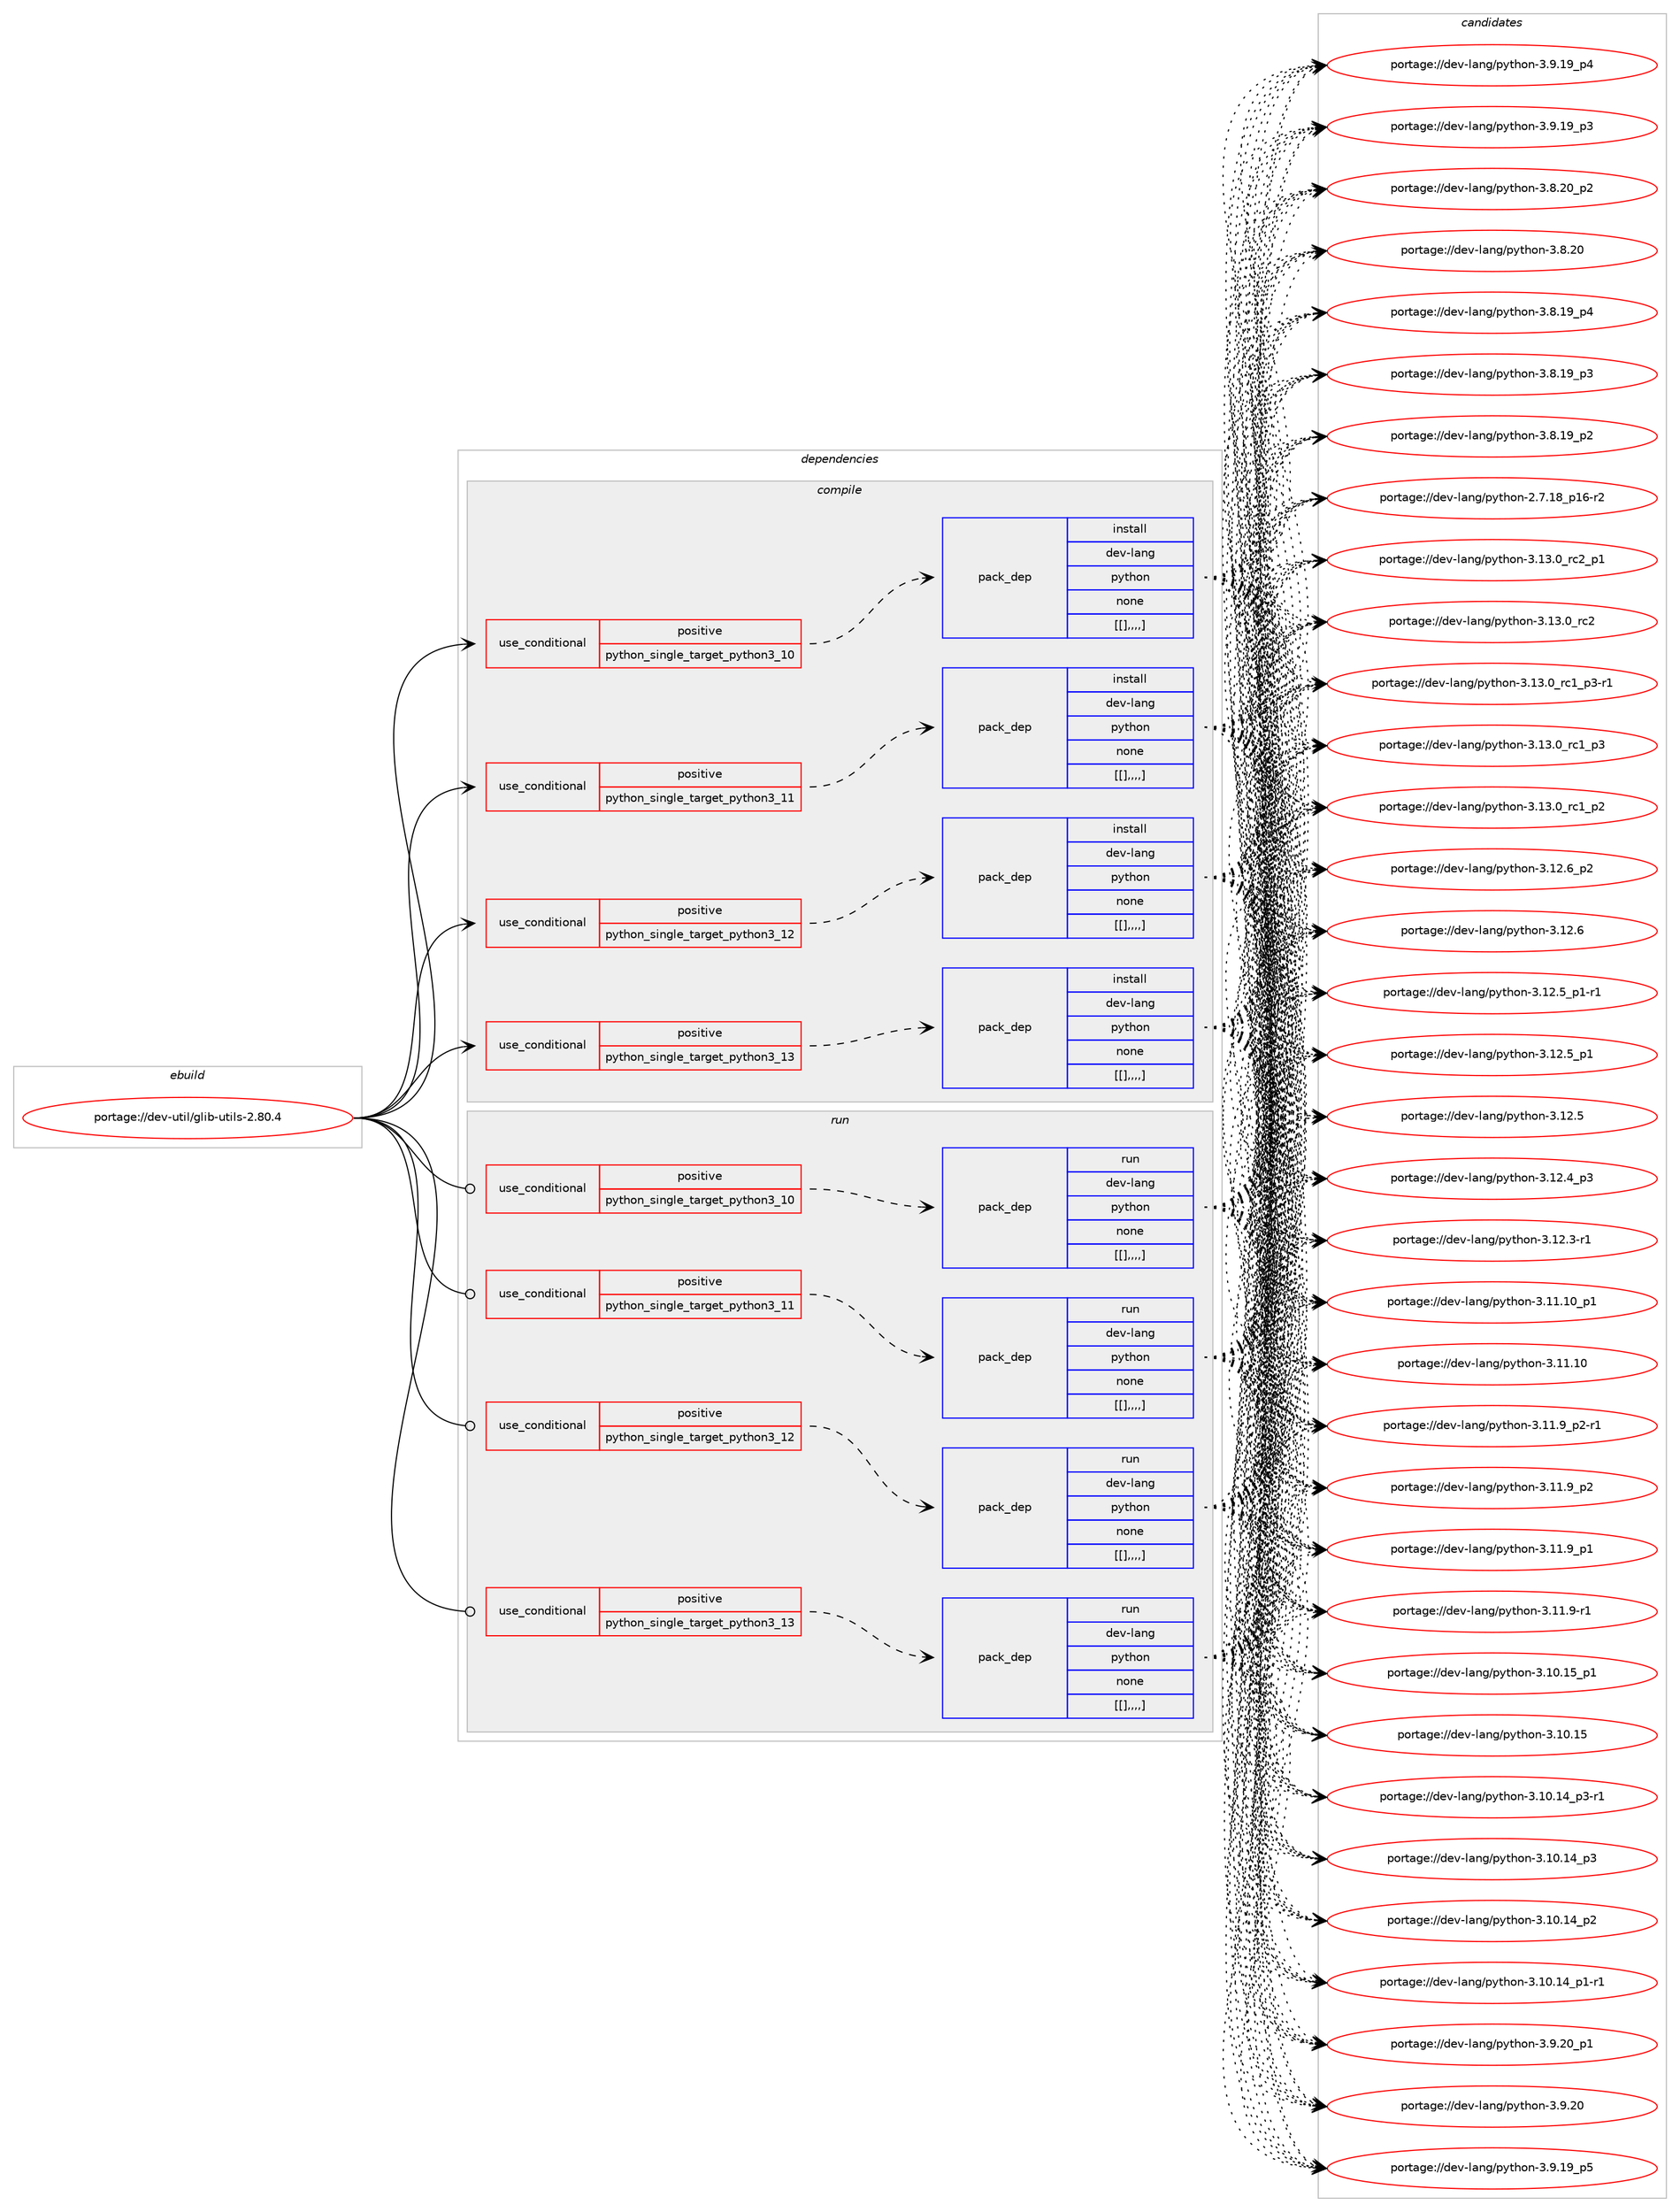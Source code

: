 digraph prolog {

# *************
# Graph options
# *************

newrank=true;
concentrate=true;
compound=true;
graph [rankdir=LR,fontname=Helvetica,fontsize=10,ranksep=1.5];#, ranksep=2.5, nodesep=0.2];
edge  [arrowhead=vee];
node  [fontname=Helvetica,fontsize=10];

# **********
# The ebuild
# **********

subgraph cluster_leftcol {
color=gray;
label=<<i>ebuild</i>>;
id [label="portage://dev-util/glib-utils-2.80.4", color=red, width=4, href="../dev-util/glib-utils-2.80.4.svg"];
}

# ****************
# The dependencies
# ****************

subgraph cluster_midcol {
color=gray;
label=<<i>dependencies</i>>;
subgraph cluster_compile {
fillcolor="#eeeeee";
style=filled;
label=<<i>compile</i>>;
subgraph cond63127 {
dependency219885 [label=<<TABLE BORDER="0" CELLBORDER="1" CELLSPACING="0" CELLPADDING="4"><TR><TD ROWSPAN="3" CELLPADDING="10">use_conditional</TD></TR><TR><TD>positive</TD></TR><TR><TD>python_single_target_python3_10</TD></TR></TABLE>>, shape=none, color=red];
subgraph pack155353 {
dependency219886 [label=<<TABLE BORDER="0" CELLBORDER="1" CELLSPACING="0" CELLPADDING="4" WIDTH="220"><TR><TD ROWSPAN="6" CELLPADDING="30">pack_dep</TD></TR><TR><TD WIDTH="110">install</TD></TR><TR><TD>dev-lang</TD></TR><TR><TD>python</TD></TR><TR><TD>none</TD></TR><TR><TD>[[],,,,]</TD></TR></TABLE>>, shape=none, color=blue];
}
dependency219885:e -> dependency219886:w [weight=20,style="dashed",arrowhead="vee"];
}
id:e -> dependency219885:w [weight=20,style="solid",arrowhead="vee"];
subgraph cond63128 {
dependency219887 [label=<<TABLE BORDER="0" CELLBORDER="1" CELLSPACING="0" CELLPADDING="4"><TR><TD ROWSPAN="3" CELLPADDING="10">use_conditional</TD></TR><TR><TD>positive</TD></TR><TR><TD>python_single_target_python3_11</TD></TR></TABLE>>, shape=none, color=red];
subgraph pack155354 {
dependency219888 [label=<<TABLE BORDER="0" CELLBORDER="1" CELLSPACING="0" CELLPADDING="4" WIDTH="220"><TR><TD ROWSPAN="6" CELLPADDING="30">pack_dep</TD></TR><TR><TD WIDTH="110">install</TD></TR><TR><TD>dev-lang</TD></TR><TR><TD>python</TD></TR><TR><TD>none</TD></TR><TR><TD>[[],,,,]</TD></TR></TABLE>>, shape=none, color=blue];
}
dependency219887:e -> dependency219888:w [weight=20,style="dashed",arrowhead="vee"];
}
id:e -> dependency219887:w [weight=20,style="solid",arrowhead="vee"];
subgraph cond63129 {
dependency219889 [label=<<TABLE BORDER="0" CELLBORDER="1" CELLSPACING="0" CELLPADDING="4"><TR><TD ROWSPAN="3" CELLPADDING="10">use_conditional</TD></TR><TR><TD>positive</TD></TR><TR><TD>python_single_target_python3_12</TD></TR></TABLE>>, shape=none, color=red];
subgraph pack155355 {
dependency219890 [label=<<TABLE BORDER="0" CELLBORDER="1" CELLSPACING="0" CELLPADDING="4" WIDTH="220"><TR><TD ROWSPAN="6" CELLPADDING="30">pack_dep</TD></TR><TR><TD WIDTH="110">install</TD></TR><TR><TD>dev-lang</TD></TR><TR><TD>python</TD></TR><TR><TD>none</TD></TR><TR><TD>[[],,,,]</TD></TR></TABLE>>, shape=none, color=blue];
}
dependency219889:e -> dependency219890:w [weight=20,style="dashed",arrowhead="vee"];
}
id:e -> dependency219889:w [weight=20,style="solid",arrowhead="vee"];
subgraph cond63130 {
dependency219891 [label=<<TABLE BORDER="0" CELLBORDER="1" CELLSPACING="0" CELLPADDING="4"><TR><TD ROWSPAN="3" CELLPADDING="10">use_conditional</TD></TR><TR><TD>positive</TD></TR><TR><TD>python_single_target_python3_13</TD></TR></TABLE>>, shape=none, color=red];
subgraph pack155356 {
dependency219892 [label=<<TABLE BORDER="0" CELLBORDER="1" CELLSPACING="0" CELLPADDING="4" WIDTH="220"><TR><TD ROWSPAN="6" CELLPADDING="30">pack_dep</TD></TR><TR><TD WIDTH="110">install</TD></TR><TR><TD>dev-lang</TD></TR><TR><TD>python</TD></TR><TR><TD>none</TD></TR><TR><TD>[[],,,,]</TD></TR></TABLE>>, shape=none, color=blue];
}
dependency219891:e -> dependency219892:w [weight=20,style="dashed",arrowhead="vee"];
}
id:e -> dependency219891:w [weight=20,style="solid",arrowhead="vee"];
}
subgraph cluster_compileandrun {
fillcolor="#eeeeee";
style=filled;
label=<<i>compile and run</i>>;
}
subgraph cluster_run {
fillcolor="#eeeeee";
style=filled;
label=<<i>run</i>>;
subgraph cond63131 {
dependency219893 [label=<<TABLE BORDER="0" CELLBORDER="1" CELLSPACING="0" CELLPADDING="4"><TR><TD ROWSPAN="3" CELLPADDING="10">use_conditional</TD></TR><TR><TD>positive</TD></TR><TR><TD>python_single_target_python3_10</TD></TR></TABLE>>, shape=none, color=red];
subgraph pack155357 {
dependency219894 [label=<<TABLE BORDER="0" CELLBORDER="1" CELLSPACING="0" CELLPADDING="4" WIDTH="220"><TR><TD ROWSPAN="6" CELLPADDING="30">pack_dep</TD></TR><TR><TD WIDTH="110">run</TD></TR><TR><TD>dev-lang</TD></TR><TR><TD>python</TD></TR><TR><TD>none</TD></TR><TR><TD>[[],,,,]</TD></TR></TABLE>>, shape=none, color=blue];
}
dependency219893:e -> dependency219894:w [weight=20,style="dashed",arrowhead="vee"];
}
id:e -> dependency219893:w [weight=20,style="solid",arrowhead="odot"];
subgraph cond63132 {
dependency219895 [label=<<TABLE BORDER="0" CELLBORDER="1" CELLSPACING="0" CELLPADDING="4"><TR><TD ROWSPAN="3" CELLPADDING="10">use_conditional</TD></TR><TR><TD>positive</TD></TR><TR><TD>python_single_target_python3_11</TD></TR></TABLE>>, shape=none, color=red];
subgraph pack155358 {
dependency219896 [label=<<TABLE BORDER="0" CELLBORDER="1" CELLSPACING="0" CELLPADDING="4" WIDTH="220"><TR><TD ROWSPAN="6" CELLPADDING="30">pack_dep</TD></TR><TR><TD WIDTH="110">run</TD></TR><TR><TD>dev-lang</TD></TR><TR><TD>python</TD></TR><TR><TD>none</TD></TR><TR><TD>[[],,,,]</TD></TR></TABLE>>, shape=none, color=blue];
}
dependency219895:e -> dependency219896:w [weight=20,style="dashed",arrowhead="vee"];
}
id:e -> dependency219895:w [weight=20,style="solid",arrowhead="odot"];
subgraph cond63133 {
dependency219897 [label=<<TABLE BORDER="0" CELLBORDER="1" CELLSPACING="0" CELLPADDING="4"><TR><TD ROWSPAN="3" CELLPADDING="10">use_conditional</TD></TR><TR><TD>positive</TD></TR><TR><TD>python_single_target_python3_12</TD></TR></TABLE>>, shape=none, color=red];
subgraph pack155359 {
dependency219898 [label=<<TABLE BORDER="0" CELLBORDER="1" CELLSPACING="0" CELLPADDING="4" WIDTH="220"><TR><TD ROWSPAN="6" CELLPADDING="30">pack_dep</TD></TR><TR><TD WIDTH="110">run</TD></TR><TR><TD>dev-lang</TD></TR><TR><TD>python</TD></TR><TR><TD>none</TD></TR><TR><TD>[[],,,,]</TD></TR></TABLE>>, shape=none, color=blue];
}
dependency219897:e -> dependency219898:w [weight=20,style="dashed",arrowhead="vee"];
}
id:e -> dependency219897:w [weight=20,style="solid",arrowhead="odot"];
subgraph cond63134 {
dependency219899 [label=<<TABLE BORDER="0" CELLBORDER="1" CELLSPACING="0" CELLPADDING="4"><TR><TD ROWSPAN="3" CELLPADDING="10">use_conditional</TD></TR><TR><TD>positive</TD></TR><TR><TD>python_single_target_python3_13</TD></TR></TABLE>>, shape=none, color=red];
subgraph pack155360 {
dependency219900 [label=<<TABLE BORDER="0" CELLBORDER="1" CELLSPACING="0" CELLPADDING="4" WIDTH="220"><TR><TD ROWSPAN="6" CELLPADDING="30">pack_dep</TD></TR><TR><TD WIDTH="110">run</TD></TR><TR><TD>dev-lang</TD></TR><TR><TD>python</TD></TR><TR><TD>none</TD></TR><TR><TD>[[],,,,]</TD></TR></TABLE>>, shape=none, color=blue];
}
dependency219899:e -> dependency219900:w [weight=20,style="dashed",arrowhead="vee"];
}
id:e -> dependency219899:w [weight=20,style="solid",arrowhead="odot"];
}
}

# **************
# The candidates
# **************

subgraph cluster_choices {
rank=same;
color=gray;
label=<<i>candidates</i>>;

subgraph choice155353 {
color=black;
nodesep=1;
choice100101118451089711010347112121116104111110455146495146489511499509511249 [label="portage://dev-lang/python-3.13.0_rc2_p1", color=red, width=4,href="../dev-lang/python-3.13.0_rc2_p1.svg"];
choice10010111845108971101034711212111610411111045514649514648951149950 [label="portage://dev-lang/python-3.13.0_rc2", color=red, width=4,href="../dev-lang/python-3.13.0_rc2.svg"];
choice1001011184510897110103471121211161041111104551464951464895114994995112514511449 [label="portage://dev-lang/python-3.13.0_rc1_p3-r1", color=red, width=4,href="../dev-lang/python-3.13.0_rc1_p3-r1.svg"];
choice100101118451089711010347112121116104111110455146495146489511499499511251 [label="portage://dev-lang/python-3.13.0_rc1_p3", color=red, width=4,href="../dev-lang/python-3.13.0_rc1_p3.svg"];
choice100101118451089711010347112121116104111110455146495146489511499499511250 [label="portage://dev-lang/python-3.13.0_rc1_p2", color=red, width=4,href="../dev-lang/python-3.13.0_rc1_p2.svg"];
choice100101118451089711010347112121116104111110455146495046549511250 [label="portage://dev-lang/python-3.12.6_p2", color=red, width=4,href="../dev-lang/python-3.12.6_p2.svg"];
choice10010111845108971101034711212111610411111045514649504654 [label="portage://dev-lang/python-3.12.6", color=red, width=4,href="../dev-lang/python-3.12.6.svg"];
choice1001011184510897110103471121211161041111104551464950465395112494511449 [label="portage://dev-lang/python-3.12.5_p1-r1", color=red, width=4,href="../dev-lang/python-3.12.5_p1-r1.svg"];
choice100101118451089711010347112121116104111110455146495046539511249 [label="portage://dev-lang/python-3.12.5_p1", color=red, width=4,href="../dev-lang/python-3.12.5_p1.svg"];
choice10010111845108971101034711212111610411111045514649504653 [label="portage://dev-lang/python-3.12.5", color=red, width=4,href="../dev-lang/python-3.12.5.svg"];
choice100101118451089711010347112121116104111110455146495046529511251 [label="portage://dev-lang/python-3.12.4_p3", color=red, width=4,href="../dev-lang/python-3.12.4_p3.svg"];
choice100101118451089711010347112121116104111110455146495046514511449 [label="portage://dev-lang/python-3.12.3-r1", color=red, width=4,href="../dev-lang/python-3.12.3-r1.svg"];
choice10010111845108971101034711212111610411111045514649494649489511249 [label="portage://dev-lang/python-3.11.10_p1", color=red, width=4,href="../dev-lang/python-3.11.10_p1.svg"];
choice1001011184510897110103471121211161041111104551464949464948 [label="portage://dev-lang/python-3.11.10", color=red, width=4,href="../dev-lang/python-3.11.10.svg"];
choice1001011184510897110103471121211161041111104551464949465795112504511449 [label="portage://dev-lang/python-3.11.9_p2-r1", color=red, width=4,href="../dev-lang/python-3.11.9_p2-r1.svg"];
choice100101118451089711010347112121116104111110455146494946579511250 [label="portage://dev-lang/python-3.11.9_p2", color=red, width=4,href="../dev-lang/python-3.11.9_p2.svg"];
choice100101118451089711010347112121116104111110455146494946579511249 [label="portage://dev-lang/python-3.11.9_p1", color=red, width=4,href="../dev-lang/python-3.11.9_p1.svg"];
choice100101118451089711010347112121116104111110455146494946574511449 [label="portage://dev-lang/python-3.11.9-r1", color=red, width=4,href="../dev-lang/python-3.11.9-r1.svg"];
choice10010111845108971101034711212111610411111045514649484649539511249 [label="portage://dev-lang/python-3.10.15_p1", color=red, width=4,href="../dev-lang/python-3.10.15_p1.svg"];
choice1001011184510897110103471121211161041111104551464948464953 [label="portage://dev-lang/python-3.10.15", color=red, width=4,href="../dev-lang/python-3.10.15.svg"];
choice100101118451089711010347112121116104111110455146494846495295112514511449 [label="portage://dev-lang/python-3.10.14_p3-r1", color=red, width=4,href="../dev-lang/python-3.10.14_p3-r1.svg"];
choice10010111845108971101034711212111610411111045514649484649529511251 [label="portage://dev-lang/python-3.10.14_p3", color=red, width=4,href="../dev-lang/python-3.10.14_p3.svg"];
choice10010111845108971101034711212111610411111045514649484649529511250 [label="portage://dev-lang/python-3.10.14_p2", color=red, width=4,href="../dev-lang/python-3.10.14_p2.svg"];
choice100101118451089711010347112121116104111110455146494846495295112494511449 [label="portage://dev-lang/python-3.10.14_p1-r1", color=red, width=4,href="../dev-lang/python-3.10.14_p1-r1.svg"];
choice100101118451089711010347112121116104111110455146574650489511249 [label="portage://dev-lang/python-3.9.20_p1", color=red, width=4,href="../dev-lang/python-3.9.20_p1.svg"];
choice10010111845108971101034711212111610411111045514657465048 [label="portage://dev-lang/python-3.9.20", color=red, width=4,href="../dev-lang/python-3.9.20.svg"];
choice100101118451089711010347112121116104111110455146574649579511253 [label="portage://dev-lang/python-3.9.19_p5", color=red, width=4,href="../dev-lang/python-3.9.19_p5.svg"];
choice100101118451089711010347112121116104111110455146574649579511252 [label="portage://dev-lang/python-3.9.19_p4", color=red, width=4,href="../dev-lang/python-3.9.19_p4.svg"];
choice100101118451089711010347112121116104111110455146574649579511251 [label="portage://dev-lang/python-3.9.19_p3", color=red, width=4,href="../dev-lang/python-3.9.19_p3.svg"];
choice100101118451089711010347112121116104111110455146564650489511250 [label="portage://dev-lang/python-3.8.20_p2", color=red, width=4,href="../dev-lang/python-3.8.20_p2.svg"];
choice10010111845108971101034711212111610411111045514656465048 [label="portage://dev-lang/python-3.8.20", color=red, width=4,href="../dev-lang/python-3.8.20.svg"];
choice100101118451089711010347112121116104111110455146564649579511252 [label="portage://dev-lang/python-3.8.19_p4", color=red, width=4,href="../dev-lang/python-3.8.19_p4.svg"];
choice100101118451089711010347112121116104111110455146564649579511251 [label="portage://dev-lang/python-3.8.19_p3", color=red, width=4,href="../dev-lang/python-3.8.19_p3.svg"];
choice100101118451089711010347112121116104111110455146564649579511250 [label="portage://dev-lang/python-3.8.19_p2", color=red, width=4,href="../dev-lang/python-3.8.19_p2.svg"];
choice100101118451089711010347112121116104111110455046554649569511249544511450 [label="portage://dev-lang/python-2.7.18_p16-r2", color=red, width=4,href="../dev-lang/python-2.7.18_p16-r2.svg"];
dependency219886:e -> choice100101118451089711010347112121116104111110455146495146489511499509511249:w [style=dotted,weight="100"];
dependency219886:e -> choice10010111845108971101034711212111610411111045514649514648951149950:w [style=dotted,weight="100"];
dependency219886:e -> choice1001011184510897110103471121211161041111104551464951464895114994995112514511449:w [style=dotted,weight="100"];
dependency219886:e -> choice100101118451089711010347112121116104111110455146495146489511499499511251:w [style=dotted,weight="100"];
dependency219886:e -> choice100101118451089711010347112121116104111110455146495146489511499499511250:w [style=dotted,weight="100"];
dependency219886:e -> choice100101118451089711010347112121116104111110455146495046549511250:w [style=dotted,weight="100"];
dependency219886:e -> choice10010111845108971101034711212111610411111045514649504654:w [style=dotted,weight="100"];
dependency219886:e -> choice1001011184510897110103471121211161041111104551464950465395112494511449:w [style=dotted,weight="100"];
dependency219886:e -> choice100101118451089711010347112121116104111110455146495046539511249:w [style=dotted,weight="100"];
dependency219886:e -> choice10010111845108971101034711212111610411111045514649504653:w [style=dotted,weight="100"];
dependency219886:e -> choice100101118451089711010347112121116104111110455146495046529511251:w [style=dotted,weight="100"];
dependency219886:e -> choice100101118451089711010347112121116104111110455146495046514511449:w [style=dotted,weight="100"];
dependency219886:e -> choice10010111845108971101034711212111610411111045514649494649489511249:w [style=dotted,weight="100"];
dependency219886:e -> choice1001011184510897110103471121211161041111104551464949464948:w [style=dotted,weight="100"];
dependency219886:e -> choice1001011184510897110103471121211161041111104551464949465795112504511449:w [style=dotted,weight="100"];
dependency219886:e -> choice100101118451089711010347112121116104111110455146494946579511250:w [style=dotted,weight="100"];
dependency219886:e -> choice100101118451089711010347112121116104111110455146494946579511249:w [style=dotted,weight="100"];
dependency219886:e -> choice100101118451089711010347112121116104111110455146494946574511449:w [style=dotted,weight="100"];
dependency219886:e -> choice10010111845108971101034711212111610411111045514649484649539511249:w [style=dotted,weight="100"];
dependency219886:e -> choice1001011184510897110103471121211161041111104551464948464953:w [style=dotted,weight="100"];
dependency219886:e -> choice100101118451089711010347112121116104111110455146494846495295112514511449:w [style=dotted,weight="100"];
dependency219886:e -> choice10010111845108971101034711212111610411111045514649484649529511251:w [style=dotted,weight="100"];
dependency219886:e -> choice10010111845108971101034711212111610411111045514649484649529511250:w [style=dotted,weight="100"];
dependency219886:e -> choice100101118451089711010347112121116104111110455146494846495295112494511449:w [style=dotted,weight="100"];
dependency219886:e -> choice100101118451089711010347112121116104111110455146574650489511249:w [style=dotted,weight="100"];
dependency219886:e -> choice10010111845108971101034711212111610411111045514657465048:w [style=dotted,weight="100"];
dependency219886:e -> choice100101118451089711010347112121116104111110455146574649579511253:w [style=dotted,weight="100"];
dependency219886:e -> choice100101118451089711010347112121116104111110455146574649579511252:w [style=dotted,weight="100"];
dependency219886:e -> choice100101118451089711010347112121116104111110455146574649579511251:w [style=dotted,weight="100"];
dependency219886:e -> choice100101118451089711010347112121116104111110455146564650489511250:w [style=dotted,weight="100"];
dependency219886:e -> choice10010111845108971101034711212111610411111045514656465048:w [style=dotted,weight="100"];
dependency219886:e -> choice100101118451089711010347112121116104111110455146564649579511252:w [style=dotted,weight="100"];
dependency219886:e -> choice100101118451089711010347112121116104111110455146564649579511251:w [style=dotted,weight="100"];
dependency219886:e -> choice100101118451089711010347112121116104111110455146564649579511250:w [style=dotted,weight="100"];
dependency219886:e -> choice100101118451089711010347112121116104111110455046554649569511249544511450:w [style=dotted,weight="100"];
}
subgraph choice155354 {
color=black;
nodesep=1;
choice100101118451089711010347112121116104111110455146495146489511499509511249 [label="portage://dev-lang/python-3.13.0_rc2_p1", color=red, width=4,href="../dev-lang/python-3.13.0_rc2_p1.svg"];
choice10010111845108971101034711212111610411111045514649514648951149950 [label="portage://dev-lang/python-3.13.0_rc2", color=red, width=4,href="../dev-lang/python-3.13.0_rc2.svg"];
choice1001011184510897110103471121211161041111104551464951464895114994995112514511449 [label="portage://dev-lang/python-3.13.0_rc1_p3-r1", color=red, width=4,href="../dev-lang/python-3.13.0_rc1_p3-r1.svg"];
choice100101118451089711010347112121116104111110455146495146489511499499511251 [label="portage://dev-lang/python-3.13.0_rc1_p3", color=red, width=4,href="../dev-lang/python-3.13.0_rc1_p3.svg"];
choice100101118451089711010347112121116104111110455146495146489511499499511250 [label="portage://dev-lang/python-3.13.0_rc1_p2", color=red, width=4,href="../dev-lang/python-3.13.0_rc1_p2.svg"];
choice100101118451089711010347112121116104111110455146495046549511250 [label="portage://dev-lang/python-3.12.6_p2", color=red, width=4,href="../dev-lang/python-3.12.6_p2.svg"];
choice10010111845108971101034711212111610411111045514649504654 [label="portage://dev-lang/python-3.12.6", color=red, width=4,href="../dev-lang/python-3.12.6.svg"];
choice1001011184510897110103471121211161041111104551464950465395112494511449 [label="portage://dev-lang/python-3.12.5_p1-r1", color=red, width=4,href="../dev-lang/python-3.12.5_p1-r1.svg"];
choice100101118451089711010347112121116104111110455146495046539511249 [label="portage://dev-lang/python-3.12.5_p1", color=red, width=4,href="../dev-lang/python-3.12.5_p1.svg"];
choice10010111845108971101034711212111610411111045514649504653 [label="portage://dev-lang/python-3.12.5", color=red, width=4,href="../dev-lang/python-3.12.5.svg"];
choice100101118451089711010347112121116104111110455146495046529511251 [label="portage://dev-lang/python-3.12.4_p3", color=red, width=4,href="../dev-lang/python-3.12.4_p3.svg"];
choice100101118451089711010347112121116104111110455146495046514511449 [label="portage://dev-lang/python-3.12.3-r1", color=red, width=4,href="../dev-lang/python-3.12.3-r1.svg"];
choice10010111845108971101034711212111610411111045514649494649489511249 [label="portage://dev-lang/python-3.11.10_p1", color=red, width=4,href="../dev-lang/python-3.11.10_p1.svg"];
choice1001011184510897110103471121211161041111104551464949464948 [label="portage://dev-lang/python-3.11.10", color=red, width=4,href="../dev-lang/python-3.11.10.svg"];
choice1001011184510897110103471121211161041111104551464949465795112504511449 [label="portage://dev-lang/python-3.11.9_p2-r1", color=red, width=4,href="../dev-lang/python-3.11.9_p2-r1.svg"];
choice100101118451089711010347112121116104111110455146494946579511250 [label="portage://dev-lang/python-3.11.9_p2", color=red, width=4,href="../dev-lang/python-3.11.9_p2.svg"];
choice100101118451089711010347112121116104111110455146494946579511249 [label="portage://dev-lang/python-3.11.9_p1", color=red, width=4,href="../dev-lang/python-3.11.9_p1.svg"];
choice100101118451089711010347112121116104111110455146494946574511449 [label="portage://dev-lang/python-3.11.9-r1", color=red, width=4,href="../dev-lang/python-3.11.9-r1.svg"];
choice10010111845108971101034711212111610411111045514649484649539511249 [label="portage://dev-lang/python-3.10.15_p1", color=red, width=4,href="../dev-lang/python-3.10.15_p1.svg"];
choice1001011184510897110103471121211161041111104551464948464953 [label="portage://dev-lang/python-3.10.15", color=red, width=4,href="../dev-lang/python-3.10.15.svg"];
choice100101118451089711010347112121116104111110455146494846495295112514511449 [label="portage://dev-lang/python-3.10.14_p3-r1", color=red, width=4,href="../dev-lang/python-3.10.14_p3-r1.svg"];
choice10010111845108971101034711212111610411111045514649484649529511251 [label="portage://dev-lang/python-3.10.14_p3", color=red, width=4,href="../dev-lang/python-3.10.14_p3.svg"];
choice10010111845108971101034711212111610411111045514649484649529511250 [label="portage://dev-lang/python-3.10.14_p2", color=red, width=4,href="../dev-lang/python-3.10.14_p2.svg"];
choice100101118451089711010347112121116104111110455146494846495295112494511449 [label="portage://dev-lang/python-3.10.14_p1-r1", color=red, width=4,href="../dev-lang/python-3.10.14_p1-r1.svg"];
choice100101118451089711010347112121116104111110455146574650489511249 [label="portage://dev-lang/python-3.9.20_p1", color=red, width=4,href="../dev-lang/python-3.9.20_p1.svg"];
choice10010111845108971101034711212111610411111045514657465048 [label="portage://dev-lang/python-3.9.20", color=red, width=4,href="../dev-lang/python-3.9.20.svg"];
choice100101118451089711010347112121116104111110455146574649579511253 [label="portage://dev-lang/python-3.9.19_p5", color=red, width=4,href="../dev-lang/python-3.9.19_p5.svg"];
choice100101118451089711010347112121116104111110455146574649579511252 [label="portage://dev-lang/python-3.9.19_p4", color=red, width=4,href="../dev-lang/python-3.9.19_p4.svg"];
choice100101118451089711010347112121116104111110455146574649579511251 [label="portage://dev-lang/python-3.9.19_p3", color=red, width=4,href="../dev-lang/python-3.9.19_p3.svg"];
choice100101118451089711010347112121116104111110455146564650489511250 [label="portage://dev-lang/python-3.8.20_p2", color=red, width=4,href="../dev-lang/python-3.8.20_p2.svg"];
choice10010111845108971101034711212111610411111045514656465048 [label="portage://dev-lang/python-3.8.20", color=red, width=4,href="../dev-lang/python-3.8.20.svg"];
choice100101118451089711010347112121116104111110455146564649579511252 [label="portage://dev-lang/python-3.8.19_p4", color=red, width=4,href="../dev-lang/python-3.8.19_p4.svg"];
choice100101118451089711010347112121116104111110455146564649579511251 [label="portage://dev-lang/python-3.8.19_p3", color=red, width=4,href="../dev-lang/python-3.8.19_p3.svg"];
choice100101118451089711010347112121116104111110455146564649579511250 [label="portage://dev-lang/python-3.8.19_p2", color=red, width=4,href="../dev-lang/python-3.8.19_p2.svg"];
choice100101118451089711010347112121116104111110455046554649569511249544511450 [label="portage://dev-lang/python-2.7.18_p16-r2", color=red, width=4,href="../dev-lang/python-2.7.18_p16-r2.svg"];
dependency219888:e -> choice100101118451089711010347112121116104111110455146495146489511499509511249:w [style=dotted,weight="100"];
dependency219888:e -> choice10010111845108971101034711212111610411111045514649514648951149950:w [style=dotted,weight="100"];
dependency219888:e -> choice1001011184510897110103471121211161041111104551464951464895114994995112514511449:w [style=dotted,weight="100"];
dependency219888:e -> choice100101118451089711010347112121116104111110455146495146489511499499511251:w [style=dotted,weight="100"];
dependency219888:e -> choice100101118451089711010347112121116104111110455146495146489511499499511250:w [style=dotted,weight="100"];
dependency219888:e -> choice100101118451089711010347112121116104111110455146495046549511250:w [style=dotted,weight="100"];
dependency219888:e -> choice10010111845108971101034711212111610411111045514649504654:w [style=dotted,weight="100"];
dependency219888:e -> choice1001011184510897110103471121211161041111104551464950465395112494511449:w [style=dotted,weight="100"];
dependency219888:e -> choice100101118451089711010347112121116104111110455146495046539511249:w [style=dotted,weight="100"];
dependency219888:e -> choice10010111845108971101034711212111610411111045514649504653:w [style=dotted,weight="100"];
dependency219888:e -> choice100101118451089711010347112121116104111110455146495046529511251:w [style=dotted,weight="100"];
dependency219888:e -> choice100101118451089711010347112121116104111110455146495046514511449:w [style=dotted,weight="100"];
dependency219888:e -> choice10010111845108971101034711212111610411111045514649494649489511249:w [style=dotted,weight="100"];
dependency219888:e -> choice1001011184510897110103471121211161041111104551464949464948:w [style=dotted,weight="100"];
dependency219888:e -> choice1001011184510897110103471121211161041111104551464949465795112504511449:w [style=dotted,weight="100"];
dependency219888:e -> choice100101118451089711010347112121116104111110455146494946579511250:w [style=dotted,weight="100"];
dependency219888:e -> choice100101118451089711010347112121116104111110455146494946579511249:w [style=dotted,weight="100"];
dependency219888:e -> choice100101118451089711010347112121116104111110455146494946574511449:w [style=dotted,weight="100"];
dependency219888:e -> choice10010111845108971101034711212111610411111045514649484649539511249:w [style=dotted,weight="100"];
dependency219888:e -> choice1001011184510897110103471121211161041111104551464948464953:w [style=dotted,weight="100"];
dependency219888:e -> choice100101118451089711010347112121116104111110455146494846495295112514511449:w [style=dotted,weight="100"];
dependency219888:e -> choice10010111845108971101034711212111610411111045514649484649529511251:w [style=dotted,weight="100"];
dependency219888:e -> choice10010111845108971101034711212111610411111045514649484649529511250:w [style=dotted,weight="100"];
dependency219888:e -> choice100101118451089711010347112121116104111110455146494846495295112494511449:w [style=dotted,weight="100"];
dependency219888:e -> choice100101118451089711010347112121116104111110455146574650489511249:w [style=dotted,weight="100"];
dependency219888:e -> choice10010111845108971101034711212111610411111045514657465048:w [style=dotted,weight="100"];
dependency219888:e -> choice100101118451089711010347112121116104111110455146574649579511253:w [style=dotted,weight="100"];
dependency219888:e -> choice100101118451089711010347112121116104111110455146574649579511252:w [style=dotted,weight="100"];
dependency219888:e -> choice100101118451089711010347112121116104111110455146574649579511251:w [style=dotted,weight="100"];
dependency219888:e -> choice100101118451089711010347112121116104111110455146564650489511250:w [style=dotted,weight="100"];
dependency219888:e -> choice10010111845108971101034711212111610411111045514656465048:w [style=dotted,weight="100"];
dependency219888:e -> choice100101118451089711010347112121116104111110455146564649579511252:w [style=dotted,weight="100"];
dependency219888:e -> choice100101118451089711010347112121116104111110455146564649579511251:w [style=dotted,weight="100"];
dependency219888:e -> choice100101118451089711010347112121116104111110455146564649579511250:w [style=dotted,weight="100"];
dependency219888:e -> choice100101118451089711010347112121116104111110455046554649569511249544511450:w [style=dotted,weight="100"];
}
subgraph choice155355 {
color=black;
nodesep=1;
choice100101118451089711010347112121116104111110455146495146489511499509511249 [label="portage://dev-lang/python-3.13.0_rc2_p1", color=red, width=4,href="../dev-lang/python-3.13.0_rc2_p1.svg"];
choice10010111845108971101034711212111610411111045514649514648951149950 [label="portage://dev-lang/python-3.13.0_rc2", color=red, width=4,href="../dev-lang/python-3.13.0_rc2.svg"];
choice1001011184510897110103471121211161041111104551464951464895114994995112514511449 [label="portage://dev-lang/python-3.13.0_rc1_p3-r1", color=red, width=4,href="../dev-lang/python-3.13.0_rc1_p3-r1.svg"];
choice100101118451089711010347112121116104111110455146495146489511499499511251 [label="portage://dev-lang/python-3.13.0_rc1_p3", color=red, width=4,href="../dev-lang/python-3.13.0_rc1_p3.svg"];
choice100101118451089711010347112121116104111110455146495146489511499499511250 [label="portage://dev-lang/python-3.13.0_rc1_p2", color=red, width=4,href="../dev-lang/python-3.13.0_rc1_p2.svg"];
choice100101118451089711010347112121116104111110455146495046549511250 [label="portage://dev-lang/python-3.12.6_p2", color=red, width=4,href="../dev-lang/python-3.12.6_p2.svg"];
choice10010111845108971101034711212111610411111045514649504654 [label="portage://dev-lang/python-3.12.6", color=red, width=4,href="../dev-lang/python-3.12.6.svg"];
choice1001011184510897110103471121211161041111104551464950465395112494511449 [label="portage://dev-lang/python-3.12.5_p1-r1", color=red, width=4,href="../dev-lang/python-3.12.5_p1-r1.svg"];
choice100101118451089711010347112121116104111110455146495046539511249 [label="portage://dev-lang/python-3.12.5_p1", color=red, width=4,href="../dev-lang/python-3.12.5_p1.svg"];
choice10010111845108971101034711212111610411111045514649504653 [label="portage://dev-lang/python-3.12.5", color=red, width=4,href="../dev-lang/python-3.12.5.svg"];
choice100101118451089711010347112121116104111110455146495046529511251 [label="portage://dev-lang/python-3.12.4_p3", color=red, width=4,href="../dev-lang/python-3.12.4_p3.svg"];
choice100101118451089711010347112121116104111110455146495046514511449 [label="portage://dev-lang/python-3.12.3-r1", color=red, width=4,href="../dev-lang/python-3.12.3-r1.svg"];
choice10010111845108971101034711212111610411111045514649494649489511249 [label="portage://dev-lang/python-3.11.10_p1", color=red, width=4,href="../dev-lang/python-3.11.10_p1.svg"];
choice1001011184510897110103471121211161041111104551464949464948 [label="portage://dev-lang/python-3.11.10", color=red, width=4,href="../dev-lang/python-3.11.10.svg"];
choice1001011184510897110103471121211161041111104551464949465795112504511449 [label="portage://dev-lang/python-3.11.9_p2-r1", color=red, width=4,href="../dev-lang/python-3.11.9_p2-r1.svg"];
choice100101118451089711010347112121116104111110455146494946579511250 [label="portage://dev-lang/python-3.11.9_p2", color=red, width=4,href="../dev-lang/python-3.11.9_p2.svg"];
choice100101118451089711010347112121116104111110455146494946579511249 [label="portage://dev-lang/python-3.11.9_p1", color=red, width=4,href="../dev-lang/python-3.11.9_p1.svg"];
choice100101118451089711010347112121116104111110455146494946574511449 [label="portage://dev-lang/python-3.11.9-r1", color=red, width=4,href="../dev-lang/python-3.11.9-r1.svg"];
choice10010111845108971101034711212111610411111045514649484649539511249 [label="portage://dev-lang/python-3.10.15_p1", color=red, width=4,href="../dev-lang/python-3.10.15_p1.svg"];
choice1001011184510897110103471121211161041111104551464948464953 [label="portage://dev-lang/python-3.10.15", color=red, width=4,href="../dev-lang/python-3.10.15.svg"];
choice100101118451089711010347112121116104111110455146494846495295112514511449 [label="portage://dev-lang/python-3.10.14_p3-r1", color=red, width=4,href="../dev-lang/python-3.10.14_p3-r1.svg"];
choice10010111845108971101034711212111610411111045514649484649529511251 [label="portage://dev-lang/python-3.10.14_p3", color=red, width=4,href="../dev-lang/python-3.10.14_p3.svg"];
choice10010111845108971101034711212111610411111045514649484649529511250 [label="portage://dev-lang/python-3.10.14_p2", color=red, width=4,href="../dev-lang/python-3.10.14_p2.svg"];
choice100101118451089711010347112121116104111110455146494846495295112494511449 [label="portage://dev-lang/python-3.10.14_p1-r1", color=red, width=4,href="../dev-lang/python-3.10.14_p1-r1.svg"];
choice100101118451089711010347112121116104111110455146574650489511249 [label="portage://dev-lang/python-3.9.20_p1", color=red, width=4,href="../dev-lang/python-3.9.20_p1.svg"];
choice10010111845108971101034711212111610411111045514657465048 [label="portage://dev-lang/python-3.9.20", color=red, width=4,href="../dev-lang/python-3.9.20.svg"];
choice100101118451089711010347112121116104111110455146574649579511253 [label="portage://dev-lang/python-3.9.19_p5", color=red, width=4,href="../dev-lang/python-3.9.19_p5.svg"];
choice100101118451089711010347112121116104111110455146574649579511252 [label="portage://dev-lang/python-3.9.19_p4", color=red, width=4,href="../dev-lang/python-3.9.19_p4.svg"];
choice100101118451089711010347112121116104111110455146574649579511251 [label="portage://dev-lang/python-3.9.19_p3", color=red, width=4,href="../dev-lang/python-3.9.19_p3.svg"];
choice100101118451089711010347112121116104111110455146564650489511250 [label="portage://dev-lang/python-3.8.20_p2", color=red, width=4,href="../dev-lang/python-3.8.20_p2.svg"];
choice10010111845108971101034711212111610411111045514656465048 [label="portage://dev-lang/python-3.8.20", color=red, width=4,href="../dev-lang/python-3.8.20.svg"];
choice100101118451089711010347112121116104111110455146564649579511252 [label="portage://dev-lang/python-3.8.19_p4", color=red, width=4,href="../dev-lang/python-3.8.19_p4.svg"];
choice100101118451089711010347112121116104111110455146564649579511251 [label="portage://dev-lang/python-3.8.19_p3", color=red, width=4,href="../dev-lang/python-3.8.19_p3.svg"];
choice100101118451089711010347112121116104111110455146564649579511250 [label="portage://dev-lang/python-3.8.19_p2", color=red, width=4,href="../dev-lang/python-3.8.19_p2.svg"];
choice100101118451089711010347112121116104111110455046554649569511249544511450 [label="portage://dev-lang/python-2.7.18_p16-r2", color=red, width=4,href="../dev-lang/python-2.7.18_p16-r2.svg"];
dependency219890:e -> choice100101118451089711010347112121116104111110455146495146489511499509511249:w [style=dotted,weight="100"];
dependency219890:e -> choice10010111845108971101034711212111610411111045514649514648951149950:w [style=dotted,weight="100"];
dependency219890:e -> choice1001011184510897110103471121211161041111104551464951464895114994995112514511449:w [style=dotted,weight="100"];
dependency219890:e -> choice100101118451089711010347112121116104111110455146495146489511499499511251:w [style=dotted,weight="100"];
dependency219890:e -> choice100101118451089711010347112121116104111110455146495146489511499499511250:w [style=dotted,weight="100"];
dependency219890:e -> choice100101118451089711010347112121116104111110455146495046549511250:w [style=dotted,weight="100"];
dependency219890:e -> choice10010111845108971101034711212111610411111045514649504654:w [style=dotted,weight="100"];
dependency219890:e -> choice1001011184510897110103471121211161041111104551464950465395112494511449:w [style=dotted,weight="100"];
dependency219890:e -> choice100101118451089711010347112121116104111110455146495046539511249:w [style=dotted,weight="100"];
dependency219890:e -> choice10010111845108971101034711212111610411111045514649504653:w [style=dotted,weight="100"];
dependency219890:e -> choice100101118451089711010347112121116104111110455146495046529511251:w [style=dotted,weight="100"];
dependency219890:e -> choice100101118451089711010347112121116104111110455146495046514511449:w [style=dotted,weight="100"];
dependency219890:e -> choice10010111845108971101034711212111610411111045514649494649489511249:w [style=dotted,weight="100"];
dependency219890:e -> choice1001011184510897110103471121211161041111104551464949464948:w [style=dotted,weight="100"];
dependency219890:e -> choice1001011184510897110103471121211161041111104551464949465795112504511449:w [style=dotted,weight="100"];
dependency219890:e -> choice100101118451089711010347112121116104111110455146494946579511250:w [style=dotted,weight="100"];
dependency219890:e -> choice100101118451089711010347112121116104111110455146494946579511249:w [style=dotted,weight="100"];
dependency219890:e -> choice100101118451089711010347112121116104111110455146494946574511449:w [style=dotted,weight="100"];
dependency219890:e -> choice10010111845108971101034711212111610411111045514649484649539511249:w [style=dotted,weight="100"];
dependency219890:e -> choice1001011184510897110103471121211161041111104551464948464953:w [style=dotted,weight="100"];
dependency219890:e -> choice100101118451089711010347112121116104111110455146494846495295112514511449:w [style=dotted,weight="100"];
dependency219890:e -> choice10010111845108971101034711212111610411111045514649484649529511251:w [style=dotted,weight="100"];
dependency219890:e -> choice10010111845108971101034711212111610411111045514649484649529511250:w [style=dotted,weight="100"];
dependency219890:e -> choice100101118451089711010347112121116104111110455146494846495295112494511449:w [style=dotted,weight="100"];
dependency219890:e -> choice100101118451089711010347112121116104111110455146574650489511249:w [style=dotted,weight="100"];
dependency219890:e -> choice10010111845108971101034711212111610411111045514657465048:w [style=dotted,weight="100"];
dependency219890:e -> choice100101118451089711010347112121116104111110455146574649579511253:w [style=dotted,weight="100"];
dependency219890:e -> choice100101118451089711010347112121116104111110455146574649579511252:w [style=dotted,weight="100"];
dependency219890:e -> choice100101118451089711010347112121116104111110455146574649579511251:w [style=dotted,weight="100"];
dependency219890:e -> choice100101118451089711010347112121116104111110455146564650489511250:w [style=dotted,weight="100"];
dependency219890:e -> choice10010111845108971101034711212111610411111045514656465048:w [style=dotted,weight="100"];
dependency219890:e -> choice100101118451089711010347112121116104111110455146564649579511252:w [style=dotted,weight="100"];
dependency219890:e -> choice100101118451089711010347112121116104111110455146564649579511251:w [style=dotted,weight="100"];
dependency219890:e -> choice100101118451089711010347112121116104111110455146564649579511250:w [style=dotted,weight="100"];
dependency219890:e -> choice100101118451089711010347112121116104111110455046554649569511249544511450:w [style=dotted,weight="100"];
}
subgraph choice155356 {
color=black;
nodesep=1;
choice100101118451089711010347112121116104111110455146495146489511499509511249 [label="portage://dev-lang/python-3.13.0_rc2_p1", color=red, width=4,href="../dev-lang/python-3.13.0_rc2_p1.svg"];
choice10010111845108971101034711212111610411111045514649514648951149950 [label="portage://dev-lang/python-3.13.0_rc2", color=red, width=4,href="../dev-lang/python-3.13.0_rc2.svg"];
choice1001011184510897110103471121211161041111104551464951464895114994995112514511449 [label="portage://dev-lang/python-3.13.0_rc1_p3-r1", color=red, width=4,href="../dev-lang/python-3.13.0_rc1_p3-r1.svg"];
choice100101118451089711010347112121116104111110455146495146489511499499511251 [label="portage://dev-lang/python-3.13.0_rc1_p3", color=red, width=4,href="../dev-lang/python-3.13.0_rc1_p3.svg"];
choice100101118451089711010347112121116104111110455146495146489511499499511250 [label="portage://dev-lang/python-3.13.0_rc1_p2", color=red, width=4,href="../dev-lang/python-3.13.0_rc1_p2.svg"];
choice100101118451089711010347112121116104111110455146495046549511250 [label="portage://dev-lang/python-3.12.6_p2", color=red, width=4,href="../dev-lang/python-3.12.6_p2.svg"];
choice10010111845108971101034711212111610411111045514649504654 [label="portage://dev-lang/python-3.12.6", color=red, width=4,href="../dev-lang/python-3.12.6.svg"];
choice1001011184510897110103471121211161041111104551464950465395112494511449 [label="portage://dev-lang/python-3.12.5_p1-r1", color=red, width=4,href="../dev-lang/python-3.12.5_p1-r1.svg"];
choice100101118451089711010347112121116104111110455146495046539511249 [label="portage://dev-lang/python-3.12.5_p1", color=red, width=4,href="../dev-lang/python-3.12.5_p1.svg"];
choice10010111845108971101034711212111610411111045514649504653 [label="portage://dev-lang/python-3.12.5", color=red, width=4,href="../dev-lang/python-3.12.5.svg"];
choice100101118451089711010347112121116104111110455146495046529511251 [label="portage://dev-lang/python-3.12.4_p3", color=red, width=4,href="../dev-lang/python-3.12.4_p3.svg"];
choice100101118451089711010347112121116104111110455146495046514511449 [label="portage://dev-lang/python-3.12.3-r1", color=red, width=4,href="../dev-lang/python-3.12.3-r1.svg"];
choice10010111845108971101034711212111610411111045514649494649489511249 [label="portage://dev-lang/python-3.11.10_p1", color=red, width=4,href="../dev-lang/python-3.11.10_p1.svg"];
choice1001011184510897110103471121211161041111104551464949464948 [label="portage://dev-lang/python-3.11.10", color=red, width=4,href="../dev-lang/python-3.11.10.svg"];
choice1001011184510897110103471121211161041111104551464949465795112504511449 [label="portage://dev-lang/python-3.11.9_p2-r1", color=red, width=4,href="../dev-lang/python-3.11.9_p2-r1.svg"];
choice100101118451089711010347112121116104111110455146494946579511250 [label="portage://dev-lang/python-3.11.9_p2", color=red, width=4,href="../dev-lang/python-3.11.9_p2.svg"];
choice100101118451089711010347112121116104111110455146494946579511249 [label="portage://dev-lang/python-3.11.9_p1", color=red, width=4,href="../dev-lang/python-3.11.9_p1.svg"];
choice100101118451089711010347112121116104111110455146494946574511449 [label="portage://dev-lang/python-3.11.9-r1", color=red, width=4,href="../dev-lang/python-3.11.9-r1.svg"];
choice10010111845108971101034711212111610411111045514649484649539511249 [label="portage://dev-lang/python-3.10.15_p1", color=red, width=4,href="../dev-lang/python-3.10.15_p1.svg"];
choice1001011184510897110103471121211161041111104551464948464953 [label="portage://dev-lang/python-3.10.15", color=red, width=4,href="../dev-lang/python-3.10.15.svg"];
choice100101118451089711010347112121116104111110455146494846495295112514511449 [label="portage://dev-lang/python-3.10.14_p3-r1", color=red, width=4,href="../dev-lang/python-3.10.14_p3-r1.svg"];
choice10010111845108971101034711212111610411111045514649484649529511251 [label="portage://dev-lang/python-3.10.14_p3", color=red, width=4,href="../dev-lang/python-3.10.14_p3.svg"];
choice10010111845108971101034711212111610411111045514649484649529511250 [label="portage://dev-lang/python-3.10.14_p2", color=red, width=4,href="../dev-lang/python-3.10.14_p2.svg"];
choice100101118451089711010347112121116104111110455146494846495295112494511449 [label="portage://dev-lang/python-3.10.14_p1-r1", color=red, width=4,href="../dev-lang/python-3.10.14_p1-r1.svg"];
choice100101118451089711010347112121116104111110455146574650489511249 [label="portage://dev-lang/python-3.9.20_p1", color=red, width=4,href="../dev-lang/python-3.9.20_p1.svg"];
choice10010111845108971101034711212111610411111045514657465048 [label="portage://dev-lang/python-3.9.20", color=red, width=4,href="../dev-lang/python-3.9.20.svg"];
choice100101118451089711010347112121116104111110455146574649579511253 [label="portage://dev-lang/python-3.9.19_p5", color=red, width=4,href="../dev-lang/python-3.9.19_p5.svg"];
choice100101118451089711010347112121116104111110455146574649579511252 [label="portage://dev-lang/python-3.9.19_p4", color=red, width=4,href="../dev-lang/python-3.9.19_p4.svg"];
choice100101118451089711010347112121116104111110455146574649579511251 [label="portage://dev-lang/python-3.9.19_p3", color=red, width=4,href="../dev-lang/python-3.9.19_p3.svg"];
choice100101118451089711010347112121116104111110455146564650489511250 [label="portage://dev-lang/python-3.8.20_p2", color=red, width=4,href="../dev-lang/python-3.8.20_p2.svg"];
choice10010111845108971101034711212111610411111045514656465048 [label="portage://dev-lang/python-3.8.20", color=red, width=4,href="../dev-lang/python-3.8.20.svg"];
choice100101118451089711010347112121116104111110455146564649579511252 [label="portage://dev-lang/python-3.8.19_p4", color=red, width=4,href="../dev-lang/python-3.8.19_p4.svg"];
choice100101118451089711010347112121116104111110455146564649579511251 [label="portage://dev-lang/python-3.8.19_p3", color=red, width=4,href="../dev-lang/python-3.8.19_p3.svg"];
choice100101118451089711010347112121116104111110455146564649579511250 [label="portage://dev-lang/python-3.8.19_p2", color=red, width=4,href="../dev-lang/python-3.8.19_p2.svg"];
choice100101118451089711010347112121116104111110455046554649569511249544511450 [label="portage://dev-lang/python-2.7.18_p16-r2", color=red, width=4,href="../dev-lang/python-2.7.18_p16-r2.svg"];
dependency219892:e -> choice100101118451089711010347112121116104111110455146495146489511499509511249:w [style=dotted,weight="100"];
dependency219892:e -> choice10010111845108971101034711212111610411111045514649514648951149950:w [style=dotted,weight="100"];
dependency219892:e -> choice1001011184510897110103471121211161041111104551464951464895114994995112514511449:w [style=dotted,weight="100"];
dependency219892:e -> choice100101118451089711010347112121116104111110455146495146489511499499511251:w [style=dotted,weight="100"];
dependency219892:e -> choice100101118451089711010347112121116104111110455146495146489511499499511250:w [style=dotted,weight="100"];
dependency219892:e -> choice100101118451089711010347112121116104111110455146495046549511250:w [style=dotted,weight="100"];
dependency219892:e -> choice10010111845108971101034711212111610411111045514649504654:w [style=dotted,weight="100"];
dependency219892:e -> choice1001011184510897110103471121211161041111104551464950465395112494511449:w [style=dotted,weight="100"];
dependency219892:e -> choice100101118451089711010347112121116104111110455146495046539511249:w [style=dotted,weight="100"];
dependency219892:e -> choice10010111845108971101034711212111610411111045514649504653:w [style=dotted,weight="100"];
dependency219892:e -> choice100101118451089711010347112121116104111110455146495046529511251:w [style=dotted,weight="100"];
dependency219892:e -> choice100101118451089711010347112121116104111110455146495046514511449:w [style=dotted,weight="100"];
dependency219892:e -> choice10010111845108971101034711212111610411111045514649494649489511249:w [style=dotted,weight="100"];
dependency219892:e -> choice1001011184510897110103471121211161041111104551464949464948:w [style=dotted,weight="100"];
dependency219892:e -> choice1001011184510897110103471121211161041111104551464949465795112504511449:w [style=dotted,weight="100"];
dependency219892:e -> choice100101118451089711010347112121116104111110455146494946579511250:w [style=dotted,weight="100"];
dependency219892:e -> choice100101118451089711010347112121116104111110455146494946579511249:w [style=dotted,weight="100"];
dependency219892:e -> choice100101118451089711010347112121116104111110455146494946574511449:w [style=dotted,weight="100"];
dependency219892:e -> choice10010111845108971101034711212111610411111045514649484649539511249:w [style=dotted,weight="100"];
dependency219892:e -> choice1001011184510897110103471121211161041111104551464948464953:w [style=dotted,weight="100"];
dependency219892:e -> choice100101118451089711010347112121116104111110455146494846495295112514511449:w [style=dotted,weight="100"];
dependency219892:e -> choice10010111845108971101034711212111610411111045514649484649529511251:w [style=dotted,weight="100"];
dependency219892:e -> choice10010111845108971101034711212111610411111045514649484649529511250:w [style=dotted,weight="100"];
dependency219892:e -> choice100101118451089711010347112121116104111110455146494846495295112494511449:w [style=dotted,weight="100"];
dependency219892:e -> choice100101118451089711010347112121116104111110455146574650489511249:w [style=dotted,weight="100"];
dependency219892:e -> choice10010111845108971101034711212111610411111045514657465048:w [style=dotted,weight="100"];
dependency219892:e -> choice100101118451089711010347112121116104111110455146574649579511253:w [style=dotted,weight="100"];
dependency219892:e -> choice100101118451089711010347112121116104111110455146574649579511252:w [style=dotted,weight="100"];
dependency219892:e -> choice100101118451089711010347112121116104111110455146574649579511251:w [style=dotted,weight="100"];
dependency219892:e -> choice100101118451089711010347112121116104111110455146564650489511250:w [style=dotted,weight="100"];
dependency219892:e -> choice10010111845108971101034711212111610411111045514656465048:w [style=dotted,weight="100"];
dependency219892:e -> choice100101118451089711010347112121116104111110455146564649579511252:w [style=dotted,weight="100"];
dependency219892:e -> choice100101118451089711010347112121116104111110455146564649579511251:w [style=dotted,weight="100"];
dependency219892:e -> choice100101118451089711010347112121116104111110455146564649579511250:w [style=dotted,weight="100"];
dependency219892:e -> choice100101118451089711010347112121116104111110455046554649569511249544511450:w [style=dotted,weight="100"];
}
subgraph choice155357 {
color=black;
nodesep=1;
choice100101118451089711010347112121116104111110455146495146489511499509511249 [label="portage://dev-lang/python-3.13.0_rc2_p1", color=red, width=4,href="../dev-lang/python-3.13.0_rc2_p1.svg"];
choice10010111845108971101034711212111610411111045514649514648951149950 [label="portage://dev-lang/python-3.13.0_rc2", color=red, width=4,href="../dev-lang/python-3.13.0_rc2.svg"];
choice1001011184510897110103471121211161041111104551464951464895114994995112514511449 [label="portage://dev-lang/python-3.13.0_rc1_p3-r1", color=red, width=4,href="../dev-lang/python-3.13.0_rc1_p3-r1.svg"];
choice100101118451089711010347112121116104111110455146495146489511499499511251 [label="portage://dev-lang/python-3.13.0_rc1_p3", color=red, width=4,href="../dev-lang/python-3.13.0_rc1_p3.svg"];
choice100101118451089711010347112121116104111110455146495146489511499499511250 [label="portage://dev-lang/python-3.13.0_rc1_p2", color=red, width=4,href="../dev-lang/python-3.13.0_rc1_p2.svg"];
choice100101118451089711010347112121116104111110455146495046549511250 [label="portage://dev-lang/python-3.12.6_p2", color=red, width=4,href="../dev-lang/python-3.12.6_p2.svg"];
choice10010111845108971101034711212111610411111045514649504654 [label="portage://dev-lang/python-3.12.6", color=red, width=4,href="../dev-lang/python-3.12.6.svg"];
choice1001011184510897110103471121211161041111104551464950465395112494511449 [label="portage://dev-lang/python-3.12.5_p1-r1", color=red, width=4,href="../dev-lang/python-3.12.5_p1-r1.svg"];
choice100101118451089711010347112121116104111110455146495046539511249 [label="portage://dev-lang/python-3.12.5_p1", color=red, width=4,href="../dev-lang/python-3.12.5_p1.svg"];
choice10010111845108971101034711212111610411111045514649504653 [label="portage://dev-lang/python-3.12.5", color=red, width=4,href="../dev-lang/python-3.12.5.svg"];
choice100101118451089711010347112121116104111110455146495046529511251 [label="portage://dev-lang/python-3.12.4_p3", color=red, width=4,href="../dev-lang/python-3.12.4_p3.svg"];
choice100101118451089711010347112121116104111110455146495046514511449 [label="portage://dev-lang/python-3.12.3-r1", color=red, width=4,href="../dev-lang/python-3.12.3-r1.svg"];
choice10010111845108971101034711212111610411111045514649494649489511249 [label="portage://dev-lang/python-3.11.10_p1", color=red, width=4,href="../dev-lang/python-3.11.10_p1.svg"];
choice1001011184510897110103471121211161041111104551464949464948 [label="portage://dev-lang/python-3.11.10", color=red, width=4,href="../dev-lang/python-3.11.10.svg"];
choice1001011184510897110103471121211161041111104551464949465795112504511449 [label="portage://dev-lang/python-3.11.9_p2-r1", color=red, width=4,href="../dev-lang/python-3.11.9_p2-r1.svg"];
choice100101118451089711010347112121116104111110455146494946579511250 [label="portage://dev-lang/python-3.11.9_p2", color=red, width=4,href="../dev-lang/python-3.11.9_p2.svg"];
choice100101118451089711010347112121116104111110455146494946579511249 [label="portage://dev-lang/python-3.11.9_p1", color=red, width=4,href="../dev-lang/python-3.11.9_p1.svg"];
choice100101118451089711010347112121116104111110455146494946574511449 [label="portage://dev-lang/python-3.11.9-r1", color=red, width=4,href="../dev-lang/python-3.11.9-r1.svg"];
choice10010111845108971101034711212111610411111045514649484649539511249 [label="portage://dev-lang/python-3.10.15_p1", color=red, width=4,href="../dev-lang/python-3.10.15_p1.svg"];
choice1001011184510897110103471121211161041111104551464948464953 [label="portage://dev-lang/python-3.10.15", color=red, width=4,href="../dev-lang/python-3.10.15.svg"];
choice100101118451089711010347112121116104111110455146494846495295112514511449 [label="portage://dev-lang/python-3.10.14_p3-r1", color=red, width=4,href="../dev-lang/python-3.10.14_p3-r1.svg"];
choice10010111845108971101034711212111610411111045514649484649529511251 [label="portage://dev-lang/python-3.10.14_p3", color=red, width=4,href="../dev-lang/python-3.10.14_p3.svg"];
choice10010111845108971101034711212111610411111045514649484649529511250 [label="portage://dev-lang/python-3.10.14_p2", color=red, width=4,href="../dev-lang/python-3.10.14_p2.svg"];
choice100101118451089711010347112121116104111110455146494846495295112494511449 [label="portage://dev-lang/python-3.10.14_p1-r1", color=red, width=4,href="../dev-lang/python-3.10.14_p1-r1.svg"];
choice100101118451089711010347112121116104111110455146574650489511249 [label="portage://dev-lang/python-3.9.20_p1", color=red, width=4,href="../dev-lang/python-3.9.20_p1.svg"];
choice10010111845108971101034711212111610411111045514657465048 [label="portage://dev-lang/python-3.9.20", color=red, width=4,href="../dev-lang/python-3.9.20.svg"];
choice100101118451089711010347112121116104111110455146574649579511253 [label="portage://dev-lang/python-3.9.19_p5", color=red, width=4,href="../dev-lang/python-3.9.19_p5.svg"];
choice100101118451089711010347112121116104111110455146574649579511252 [label="portage://dev-lang/python-3.9.19_p4", color=red, width=4,href="../dev-lang/python-3.9.19_p4.svg"];
choice100101118451089711010347112121116104111110455146574649579511251 [label="portage://dev-lang/python-3.9.19_p3", color=red, width=4,href="../dev-lang/python-3.9.19_p3.svg"];
choice100101118451089711010347112121116104111110455146564650489511250 [label="portage://dev-lang/python-3.8.20_p2", color=red, width=4,href="../dev-lang/python-3.8.20_p2.svg"];
choice10010111845108971101034711212111610411111045514656465048 [label="portage://dev-lang/python-3.8.20", color=red, width=4,href="../dev-lang/python-3.8.20.svg"];
choice100101118451089711010347112121116104111110455146564649579511252 [label="portage://dev-lang/python-3.8.19_p4", color=red, width=4,href="../dev-lang/python-3.8.19_p4.svg"];
choice100101118451089711010347112121116104111110455146564649579511251 [label="portage://dev-lang/python-3.8.19_p3", color=red, width=4,href="../dev-lang/python-3.8.19_p3.svg"];
choice100101118451089711010347112121116104111110455146564649579511250 [label="portage://dev-lang/python-3.8.19_p2", color=red, width=4,href="../dev-lang/python-3.8.19_p2.svg"];
choice100101118451089711010347112121116104111110455046554649569511249544511450 [label="portage://dev-lang/python-2.7.18_p16-r2", color=red, width=4,href="../dev-lang/python-2.7.18_p16-r2.svg"];
dependency219894:e -> choice100101118451089711010347112121116104111110455146495146489511499509511249:w [style=dotted,weight="100"];
dependency219894:e -> choice10010111845108971101034711212111610411111045514649514648951149950:w [style=dotted,weight="100"];
dependency219894:e -> choice1001011184510897110103471121211161041111104551464951464895114994995112514511449:w [style=dotted,weight="100"];
dependency219894:e -> choice100101118451089711010347112121116104111110455146495146489511499499511251:w [style=dotted,weight="100"];
dependency219894:e -> choice100101118451089711010347112121116104111110455146495146489511499499511250:w [style=dotted,weight="100"];
dependency219894:e -> choice100101118451089711010347112121116104111110455146495046549511250:w [style=dotted,weight="100"];
dependency219894:e -> choice10010111845108971101034711212111610411111045514649504654:w [style=dotted,weight="100"];
dependency219894:e -> choice1001011184510897110103471121211161041111104551464950465395112494511449:w [style=dotted,weight="100"];
dependency219894:e -> choice100101118451089711010347112121116104111110455146495046539511249:w [style=dotted,weight="100"];
dependency219894:e -> choice10010111845108971101034711212111610411111045514649504653:w [style=dotted,weight="100"];
dependency219894:e -> choice100101118451089711010347112121116104111110455146495046529511251:w [style=dotted,weight="100"];
dependency219894:e -> choice100101118451089711010347112121116104111110455146495046514511449:w [style=dotted,weight="100"];
dependency219894:e -> choice10010111845108971101034711212111610411111045514649494649489511249:w [style=dotted,weight="100"];
dependency219894:e -> choice1001011184510897110103471121211161041111104551464949464948:w [style=dotted,weight="100"];
dependency219894:e -> choice1001011184510897110103471121211161041111104551464949465795112504511449:w [style=dotted,weight="100"];
dependency219894:e -> choice100101118451089711010347112121116104111110455146494946579511250:w [style=dotted,weight="100"];
dependency219894:e -> choice100101118451089711010347112121116104111110455146494946579511249:w [style=dotted,weight="100"];
dependency219894:e -> choice100101118451089711010347112121116104111110455146494946574511449:w [style=dotted,weight="100"];
dependency219894:e -> choice10010111845108971101034711212111610411111045514649484649539511249:w [style=dotted,weight="100"];
dependency219894:e -> choice1001011184510897110103471121211161041111104551464948464953:w [style=dotted,weight="100"];
dependency219894:e -> choice100101118451089711010347112121116104111110455146494846495295112514511449:w [style=dotted,weight="100"];
dependency219894:e -> choice10010111845108971101034711212111610411111045514649484649529511251:w [style=dotted,weight="100"];
dependency219894:e -> choice10010111845108971101034711212111610411111045514649484649529511250:w [style=dotted,weight="100"];
dependency219894:e -> choice100101118451089711010347112121116104111110455146494846495295112494511449:w [style=dotted,weight="100"];
dependency219894:e -> choice100101118451089711010347112121116104111110455146574650489511249:w [style=dotted,weight="100"];
dependency219894:e -> choice10010111845108971101034711212111610411111045514657465048:w [style=dotted,weight="100"];
dependency219894:e -> choice100101118451089711010347112121116104111110455146574649579511253:w [style=dotted,weight="100"];
dependency219894:e -> choice100101118451089711010347112121116104111110455146574649579511252:w [style=dotted,weight="100"];
dependency219894:e -> choice100101118451089711010347112121116104111110455146574649579511251:w [style=dotted,weight="100"];
dependency219894:e -> choice100101118451089711010347112121116104111110455146564650489511250:w [style=dotted,weight="100"];
dependency219894:e -> choice10010111845108971101034711212111610411111045514656465048:w [style=dotted,weight="100"];
dependency219894:e -> choice100101118451089711010347112121116104111110455146564649579511252:w [style=dotted,weight="100"];
dependency219894:e -> choice100101118451089711010347112121116104111110455146564649579511251:w [style=dotted,weight="100"];
dependency219894:e -> choice100101118451089711010347112121116104111110455146564649579511250:w [style=dotted,weight="100"];
dependency219894:e -> choice100101118451089711010347112121116104111110455046554649569511249544511450:w [style=dotted,weight="100"];
}
subgraph choice155358 {
color=black;
nodesep=1;
choice100101118451089711010347112121116104111110455146495146489511499509511249 [label="portage://dev-lang/python-3.13.0_rc2_p1", color=red, width=4,href="../dev-lang/python-3.13.0_rc2_p1.svg"];
choice10010111845108971101034711212111610411111045514649514648951149950 [label="portage://dev-lang/python-3.13.0_rc2", color=red, width=4,href="../dev-lang/python-3.13.0_rc2.svg"];
choice1001011184510897110103471121211161041111104551464951464895114994995112514511449 [label="portage://dev-lang/python-3.13.0_rc1_p3-r1", color=red, width=4,href="../dev-lang/python-3.13.0_rc1_p3-r1.svg"];
choice100101118451089711010347112121116104111110455146495146489511499499511251 [label="portage://dev-lang/python-3.13.0_rc1_p3", color=red, width=4,href="../dev-lang/python-3.13.0_rc1_p3.svg"];
choice100101118451089711010347112121116104111110455146495146489511499499511250 [label="portage://dev-lang/python-3.13.0_rc1_p2", color=red, width=4,href="../dev-lang/python-3.13.0_rc1_p2.svg"];
choice100101118451089711010347112121116104111110455146495046549511250 [label="portage://dev-lang/python-3.12.6_p2", color=red, width=4,href="../dev-lang/python-3.12.6_p2.svg"];
choice10010111845108971101034711212111610411111045514649504654 [label="portage://dev-lang/python-3.12.6", color=red, width=4,href="../dev-lang/python-3.12.6.svg"];
choice1001011184510897110103471121211161041111104551464950465395112494511449 [label="portage://dev-lang/python-3.12.5_p1-r1", color=red, width=4,href="../dev-lang/python-3.12.5_p1-r1.svg"];
choice100101118451089711010347112121116104111110455146495046539511249 [label="portage://dev-lang/python-3.12.5_p1", color=red, width=4,href="../dev-lang/python-3.12.5_p1.svg"];
choice10010111845108971101034711212111610411111045514649504653 [label="portage://dev-lang/python-3.12.5", color=red, width=4,href="../dev-lang/python-3.12.5.svg"];
choice100101118451089711010347112121116104111110455146495046529511251 [label="portage://dev-lang/python-3.12.4_p3", color=red, width=4,href="../dev-lang/python-3.12.4_p3.svg"];
choice100101118451089711010347112121116104111110455146495046514511449 [label="portage://dev-lang/python-3.12.3-r1", color=red, width=4,href="../dev-lang/python-3.12.3-r1.svg"];
choice10010111845108971101034711212111610411111045514649494649489511249 [label="portage://dev-lang/python-3.11.10_p1", color=red, width=4,href="../dev-lang/python-3.11.10_p1.svg"];
choice1001011184510897110103471121211161041111104551464949464948 [label="portage://dev-lang/python-3.11.10", color=red, width=4,href="../dev-lang/python-3.11.10.svg"];
choice1001011184510897110103471121211161041111104551464949465795112504511449 [label="portage://dev-lang/python-3.11.9_p2-r1", color=red, width=4,href="../dev-lang/python-3.11.9_p2-r1.svg"];
choice100101118451089711010347112121116104111110455146494946579511250 [label="portage://dev-lang/python-3.11.9_p2", color=red, width=4,href="../dev-lang/python-3.11.9_p2.svg"];
choice100101118451089711010347112121116104111110455146494946579511249 [label="portage://dev-lang/python-3.11.9_p1", color=red, width=4,href="../dev-lang/python-3.11.9_p1.svg"];
choice100101118451089711010347112121116104111110455146494946574511449 [label="portage://dev-lang/python-3.11.9-r1", color=red, width=4,href="../dev-lang/python-3.11.9-r1.svg"];
choice10010111845108971101034711212111610411111045514649484649539511249 [label="portage://dev-lang/python-3.10.15_p1", color=red, width=4,href="../dev-lang/python-3.10.15_p1.svg"];
choice1001011184510897110103471121211161041111104551464948464953 [label="portage://dev-lang/python-3.10.15", color=red, width=4,href="../dev-lang/python-3.10.15.svg"];
choice100101118451089711010347112121116104111110455146494846495295112514511449 [label="portage://dev-lang/python-3.10.14_p3-r1", color=red, width=4,href="../dev-lang/python-3.10.14_p3-r1.svg"];
choice10010111845108971101034711212111610411111045514649484649529511251 [label="portage://dev-lang/python-3.10.14_p3", color=red, width=4,href="../dev-lang/python-3.10.14_p3.svg"];
choice10010111845108971101034711212111610411111045514649484649529511250 [label="portage://dev-lang/python-3.10.14_p2", color=red, width=4,href="../dev-lang/python-3.10.14_p2.svg"];
choice100101118451089711010347112121116104111110455146494846495295112494511449 [label="portage://dev-lang/python-3.10.14_p1-r1", color=red, width=4,href="../dev-lang/python-3.10.14_p1-r1.svg"];
choice100101118451089711010347112121116104111110455146574650489511249 [label="portage://dev-lang/python-3.9.20_p1", color=red, width=4,href="../dev-lang/python-3.9.20_p1.svg"];
choice10010111845108971101034711212111610411111045514657465048 [label="portage://dev-lang/python-3.9.20", color=red, width=4,href="../dev-lang/python-3.9.20.svg"];
choice100101118451089711010347112121116104111110455146574649579511253 [label="portage://dev-lang/python-3.9.19_p5", color=red, width=4,href="../dev-lang/python-3.9.19_p5.svg"];
choice100101118451089711010347112121116104111110455146574649579511252 [label="portage://dev-lang/python-3.9.19_p4", color=red, width=4,href="../dev-lang/python-3.9.19_p4.svg"];
choice100101118451089711010347112121116104111110455146574649579511251 [label="portage://dev-lang/python-3.9.19_p3", color=red, width=4,href="../dev-lang/python-3.9.19_p3.svg"];
choice100101118451089711010347112121116104111110455146564650489511250 [label="portage://dev-lang/python-3.8.20_p2", color=red, width=4,href="../dev-lang/python-3.8.20_p2.svg"];
choice10010111845108971101034711212111610411111045514656465048 [label="portage://dev-lang/python-3.8.20", color=red, width=4,href="../dev-lang/python-3.8.20.svg"];
choice100101118451089711010347112121116104111110455146564649579511252 [label="portage://dev-lang/python-3.8.19_p4", color=red, width=4,href="../dev-lang/python-3.8.19_p4.svg"];
choice100101118451089711010347112121116104111110455146564649579511251 [label="portage://dev-lang/python-3.8.19_p3", color=red, width=4,href="../dev-lang/python-3.8.19_p3.svg"];
choice100101118451089711010347112121116104111110455146564649579511250 [label="portage://dev-lang/python-3.8.19_p2", color=red, width=4,href="../dev-lang/python-3.8.19_p2.svg"];
choice100101118451089711010347112121116104111110455046554649569511249544511450 [label="portage://dev-lang/python-2.7.18_p16-r2", color=red, width=4,href="../dev-lang/python-2.7.18_p16-r2.svg"];
dependency219896:e -> choice100101118451089711010347112121116104111110455146495146489511499509511249:w [style=dotted,weight="100"];
dependency219896:e -> choice10010111845108971101034711212111610411111045514649514648951149950:w [style=dotted,weight="100"];
dependency219896:e -> choice1001011184510897110103471121211161041111104551464951464895114994995112514511449:w [style=dotted,weight="100"];
dependency219896:e -> choice100101118451089711010347112121116104111110455146495146489511499499511251:w [style=dotted,weight="100"];
dependency219896:e -> choice100101118451089711010347112121116104111110455146495146489511499499511250:w [style=dotted,weight="100"];
dependency219896:e -> choice100101118451089711010347112121116104111110455146495046549511250:w [style=dotted,weight="100"];
dependency219896:e -> choice10010111845108971101034711212111610411111045514649504654:w [style=dotted,weight="100"];
dependency219896:e -> choice1001011184510897110103471121211161041111104551464950465395112494511449:w [style=dotted,weight="100"];
dependency219896:e -> choice100101118451089711010347112121116104111110455146495046539511249:w [style=dotted,weight="100"];
dependency219896:e -> choice10010111845108971101034711212111610411111045514649504653:w [style=dotted,weight="100"];
dependency219896:e -> choice100101118451089711010347112121116104111110455146495046529511251:w [style=dotted,weight="100"];
dependency219896:e -> choice100101118451089711010347112121116104111110455146495046514511449:w [style=dotted,weight="100"];
dependency219896:e -> choice10010111845108971101034711212111610411111045514649494649489511249:w [style=dotted,weight="100"];
dependency219896:e -> choice1001011184510897110103471121211161041111104551464949464948:w [style=dotted,weight="100"];
dependency219896:e -> choice1001011184510897110103471121211161041111104551464949465795112504511449:w [style=dotted,weight="100"];
dependency219896:e -> choice100101118451089711010347112121116104111110455146494946579511250:w [style=dotted,weight="100"];
dependency219896:e -> choice100101118451089711010347112121116104111110455146494946579511249:w [style=dotted,weight="100"];
dependency219896:e -> choice100101118451089711010347112121116104111110455146494946574511449:w [style=dotted,weight="100"];
dependency219896:e -> choice10010111845108971101034711212111610411111045514649484649539511249:w [style=dotted,weight="100"];
dependency219896:e -> choice1001011184510897110103471121211161041111104551464948464953:w [style=dotted,weight="100"];
dependency219896:e -> choice100101118451089711010347112121116104111110455146494846495295112514511449:w [style=dotted,weight="100"];
dependency219896:e -> choice10010111845108971101034711212111610411111045514649484649529511251:w [style=dotted,weight="100"];
dependency219896:e -> choice10010111845108971101034711212111610411111045514649484649529511250:w [style=dotted,weight="100"];
dependency219896:e -> choice100101118451089711010347112121116104111110455146494846495295112494511449:w [style=dotted,weight="100"];
dependency219896:e -> choice100101118451089711010347112121116104111110455146574650489511249:w [style=dotted,weight="100"];
dependency219896:e -> choice10010111845108971101034711212111610411111045514657465048:w [style=dotted,weight="100"];
dependency219896:e -> choice100101118451089711010347112121116104111110455146574649579511253:w [style=dotted,weight="100"];
dependency219896:e -> choice100101118451089711010347112121116104111110455146574649579511252:w [style=dotted,weight="100"];
dependency219896:e -> choice100101118451089711010347112121116104111110455146574649579511251:w [style=dotted,weight="100"];
dependency219896:e -> choice100101118451089711010347112121116104111110455146564650489511250:w [style=dotted,weight="100"];
dependency219896:e -> choice10010111845108971101034711212111610411111045514656465048:w [style=dotted,weight="100"];
dependency219896:e -> choice100101118451089711010347112121116104111110455146564649579511252:w [style=dotted,weight="100"];
dependency219896:e -> choice100101118451089711010347112121116104111110455146564649579511251:w [style=dotted,weight="100"];
dependency219896:e -> choice100101118451089711010347112121116104111110455146564649579511250:w [style=dotted,weight="100"];
dependency219896:e -> choice100101118451089711010347112121116104111110455046554649569511249544511450:w [style=dotted,weight="100"];
}
subgraph choice155359 {
color=black;
nodesep=1;
choice100101118451089711010347112121116104111110455146495146489511499509511249 [label="portage://dev-lang/python-3.13.0_rc2_p1", color=red, width=4,href="../dev-lang/python-3.13.0_rc2_p1.svg"];
choice10010111845108971101034711212111610411111045514649514648951149950 [label="portage://dev-lang/python-3.13.0_rc2", color=red, width=4,href="../dev-lang/python-3.13.0_rc2.svg"];
choice1001011184510897110103471121211161041111104551464951464895114994995112514511449 [label="portage://dev-lang/python-3.13.0_rc1_p3-r1", color=red, width=4,href="../dev-lang/python-3.13.0_rc1_p3-r1.svg"];
choice100101118451089711010347112121116104111110455146495146489511499499511251 [label="portage://dev-lang/python-3.13.0_rc1_p3", color=red, width=4,href="../dev-lang/python-3.13.0_rc1_p3.svg"];
choice100101118451089711010347112121116104111110455146495146489511499499511250 [label="portage://dev-lang/python-3.13.0_rc1_p2", color=red, width=4,href="../dev-lang/python-3.13.0_rc1_p2.svg"];
choice100101118451089711010347112121116104111110455146495046549511250 [label="portage://dev-lang/python-3.12.6_p2", color=red, width=4,href="../dev-lang/python-3.12.6_p2.svg"];
choice10010111845108971101034711212111610411111045514649504654 [label="portage://dev-lang/python-3.12.6", color=red, width=4,href="../dev-lang/python-3.12.6.svg"];
choice1001011184510897110103471121211161041111104551464950465395112494511449 [label="portage://dev-lang/python-3.12.5_p1-r1", color=red, width=4,href="../dev-lang/python-3.12.5_p1-r1.svg"];
choice100101118451089711010347112121116104111110455146495046539511249 [label="portage://dev-lang/python-3.12.5_p1", color=red, width=4,href="../dev-lang/python-3.12.5_p1.svg"];
choice10010111845108971101034711212111610411111045514649504653 [label="portage://dev-lang/python-3.12.5", color=red, width=4,href="../dev-lang/python-3.12.5.svg"];
choice100101118451089711010347112121116104111110455146495046529511251 [label="portage://dev-lang/python-3.12.4_p3", color=red, width=4,href="../dev-lang/python-3.12.4_p3.svg"];
choice100101118451089711010347112121116104111110455146495046514511449 [label="portage://dev-lang/python-3.12.3-r1", color=red, width=4,href="../dev-lang/python-3.12.3-r1.svg"];
choice10010111845108971101034711212111610411111045514649494649489511249 [label="portage://dev-lang/python-3.11.10_p1", color=red, width=4,href="../dev-lang/python-3.11.10_p1.svg"];
choice1001011184510897110103471121211161041111104551464949464948 [label="portage://dev-lang/python-3.11.10", color=red, width=4,href="../dev-lang/python-3.11.10.svg"];
choice1001011184510897110103471121211161041111104551464949465795112504511449 [label="portage://dev-lang/python-3.11.9_p2-r1", color=red, width=4,href="../dev-lang/python-3.11.9_p2-r1.svg"];
choice100101118451089711010347112121116104111110455146494946579511250 [label="portage://dev-lang/python-3.11.9_p2", color=red, width=4,href="../dev-lang/python-3.11.9_p2.svg"];
choice100101118451089711010347112121116104111110455146494946579511249 [label="portage://dev-lang/python-3.11.9_p1", color=red, width=4,href="../dev-lang/python-3.11.9_p1.svg"];
choice100101118451089711010347112121116104111110455146494946574511449 [label="portage://dev-lang/python-3.11.9-r1", color=red, width=4,href="../dev-lang/python-3.11.9-r1.svg"];
choice10010111845108971101034711212111610411111045514649484649539511249 [label="portage://dev-lang/python-3.10.15_p1", color=red, width=4,href="../dev-lang/python-3.10.15_p1.svg"];
choice1001011184510897110103471121211161041111104551464948464953 [label="portage://dev-lang/python-3.10.15", color=red, width=4,href="../dev-lang/python-3.10.15.svg"];
choice100101118451089711010347112121116104111110455146494846495295112514511449 [label="portage://dev-lang/python-3.10.14_p3-r1", color=red, width=4,href="../dev-lang/python-3.10.14_p3-r1.svg"];
choice10010111845108971101034711212111610411111045514649484649529511251 [label="portage://dev-lang/python-3.10.14_p3", color=red, width=4,href="../dev-lang/python-3.10.14_p3.svg"];
choice10010111845108971101034711212111610411111045514649484649529511250 [label="portage://dev-lang/python-3.10.14_p2", color=red, width=4,href="../dev-lang/python-3.10.14_p2.svg"];
choice100101118451089711010347112121116104111110455146494846495295112494511449 [label="portage://dev-lang/python-3.10.14_p1-r1", color=red, width=4,href="../dev-lang/python-3.10.14_p1-r1.svg"];
choice100101118451089711010347112121116104111110455146574650489511249 [label="portage://dev-lang/python-3.9.20_p1", color=red, width=4,href="../dev-lang/python-3.9.20_p1.svg"];
choice10010111845108971101034711212111610411111045514657465048 [label="portage://dev-lang/python-3.9.20", color=red, width=4,href="../dev-lang/python-3.9.20.svg"];
choice100101118451089711010347112121116104111110455146574649579511253 [label="portage://dev-lang/python-3.9.19_p5", color=red, width=4,href="../dev-lang/python-3.9.19_p5.svg"];
choice100101118451089711010347112121116104111110455146574649579511252 [label="portage://dev-lang/python-3.9.19_p4", color=red, width=4,href="../dev-lang/python-3.9.19_p4.svg"];
choice100101118451089711010347112121116104111110455146574649579511251 [label="portage://dev-lang/python-3.9.19_p3", color=red, width=4,href="../dev-lang/python-3.9.19_p3.svg"];
choice100101118451089711010347112121116104111110455146564650489511250 [label="portage://dev-lang/python-3.8.20_p2", color=red, width=4,href="../dev-lang/python-3.8.20_p2.svg"];
choice10010111845108971101034711212111610411111045514656465048 [label="portage://dev-lang/python-3.8.20", color=red, width=4,href="../dev-lang/python-3.8.20.svg"];
choice100101118451089711010347112121116104111110455146564649579511252 [label="portage://dev-lang/python-3.8.19_p4", color=red, width=4,href="../dev-lang/python-3.8.19_p4.svg"];
choice100101118451089711010347112121116104111110455146564649579511251 [label="portage://dev-lang/python-3.8.19_p3", color=red, width=4,href="../dev-lang/python-3.8.19_p3.svg"];
choice100101118451089711010347112121116104111110455146564649579511250 [label="portage://dev-lang/python-3.8.19_p2", color=red, width=4,href="../dev-lang/python-3.8.19_p2.svg"];
choice100101118451089711010347112121116104111110455046554649569511249544511450 [label="portage://dev-lang/python-2.7.18_p16-r2", color=red, width=4,href="../dev-lang/python-2.7.18_p16-r2.svg"];
dependency219898:e -> choice100101118451089711010347112121116104111110455146495146489511499509511249:w [style=dotted,weight="100"];
dependency219898:e -> choice10010111845108971101034711212111610411111045514649514648951149950:w [style=dotted,weight="100"];
dependency219898:e -> choice1001011184510897110103471121211161041111104551464951464895114994995112514511449:w [style=dotted,weight="100"];
dependency219898:e -> choice100101118451089711010347112121116104111110455146495146489511499499511251:w [style=dotted,weight="100"];
dependency219898:e -> choice100101118451089711010347112121116104111110455146495146489511499499511250:w [style=dotted,weight="100"];
dependency219898:e -> choice100101118451089711010347112121116104111110455146495046549511250:w [style=dotted,weight="100"];
dependency219898:e -> choice10010111845108971101034711212111610411111045514649504654:w [style=dotted,weight="100"];
dependency219898:e -> choice1001011184510897110103471121211161041111104551464950465395112494511449:w [style=dotted,weight="100"];
dependency219898:e -> choice100101118451089711010347112121116104111110455146495046539511249:w [style=dotted,weight="100"];
dependency219898:e -> choice10010111845108971101034711212111610411111045514649504653:w [style=dotted,weight="100"];
dependency219898:e -> choice100101118451089711010347112121116104111110455146495046529511251:w [style=dotted,weight="100"];
dependency219898:e -> choice100101118451089711010347112121116104111110455146495046514511449:w [style=dotted,weight="100"];
dependency219898:e -> choice10010111845108971101034711212111610411111045514649494649489511249:w [style=dotted,weight="100"];
dependency219898:e -> choice1001011184510897110103471121211161041111104551464949464948:w [style=dotted,weight="100"];
dependency219898:e -> choice1001011184510897110103471121211161041111104551464949465795112504511449:w [style=dotted,weight="100"];
dependency219898:e -> choice100101118451089711010347112121116104111110455146494946579511250:w [style=dotted,weight="100"];
dependency219898:e -> choice100101118451089711010347112121116104111110455146494946579511249:w [style=dotted,weight="100"];
dependency219898:e -> choice100101118451089711010347112121116104111110455146494946574511449:w [style=dotted,weight="100"];
dependency219898:e -> choice10010111845108971101034711212111610411111045514649484649539511249:w [style=dotted,weight="100"];
dependency219898:e -> choice1001011184510897110103471121211161041111104551464948464953:w [style=dotted,weight="100"];
dependency219898:e -> choice100101118451089711010347112121116104111110455146494846495295112514511449:w [style=dotted,weight="100"];
dependency219898:e -> choice10010111845108971101034711212111610411111045514649484649529511251:w [style=dotted,weight="100"];
dependency219898:e -> choice10010111845108971101034711212111610411111045514649484649529511250:w [style=dotted,weight="100"];
dependency219898:e -> choice100101118451089711010347112121116104111110455146494846495295112494511449:w [style=dotted,weight="100"];
dependency219898:e -> choice100101118451089711010347112121116104111110455146574650489511249:w [style=dotted,weight="100"];
dependency219898:e -> choice10010111845108971101034711212111610411111045514657465048:w [style=dotted,weight="100"];
dependency219898:e -> choice100101118451089711010347112121116104111110455146574649579511253:w [style=dotted,weight="100"];
dependency219898:e -> choice100101118451089711010347112121116104111110455146574649579511252:w [style=dotted,weight="100"];
dependency219898:e -> choice100101118451089711010347112121116104111110455146574649579511251:w [style=dotted,weight="100"];
dependency219898:e -> choice100101118451089711010347112121116104111110455146564650489511250:w [style=dotted,weight="100"];
dependency219898:e -> choice10010111845108971101034711212111610411111045514656465048:w [style=dotted,weight="100"];
dependency219898:e -> choice100101118451089711010347112121116104111110455146564649579511252:w [style=dotted,weight="100"];
dependency219898:e -> choice100101118451089711010347112121116104111110455146564649579511251:w [style=dotted,weight="100"];
dependency219898:e -> choice100101118451089711010347112121116104111110455146564649579511250:w [style=dotted,weight="100"];
dependency219898:e -> choice100101118451089711010347112121116104111110455046554649569511249544511450:w [style=dotted,weight="100"];
}
subgraph choice155360 {
color=black;
nodesep=1;
choice100101118451089711010347112121116104111110455146495146489511499509511249 [label="portage://dev-lang/python-3.13.0_rc2_p1", color=red, width=4,href="../dev-lang/python-3.13.0_rc2_p1.svg"];
choice10010111845108971101034711212111610411111045514649514648951149950 [label="portage://dev-lang/python-3.13.0_rc2", color=red, width=4,href="../dev-lang/python-3.13.0_rc2.svg"];
choice1001011184510897110103471121211161041111104551464951464895114994995112514511449 [label="portage://dev-lang/python-3.13.0_rc1_p3-r1", color=red, width=4,href="../dev-lang/python-3.13.0_rc1_p3-r1.svg"];
choice100101118451089711010347112121116104111110455146495146489511499499511251 [label="portage://dev-lang/python-3.13.0_rc1_p3", color=red, width=4,href="../dev-lang/python-3.13.0_rc1_p3.svg"];
choice100101118451089711010347112121116104111110455146495146489511499499511250 [label="portage://dev-lang/python-3.13.0_rc1_p2", color=red, width=4,href="../dev-lang/python-3.13.0_rc1_p2.svg"];
choice100101118451089711010347112121116104111110455146495046549511250 [label="portage://dev-lang/python-3.12.6_p2", color=red, width=4,href="../dev-lang/python-3.12.6_p2.svg"];
choice10010111845108971101034711212111610411111045514649504654 [label="portage://dev-lang/python-3.12.6", color=red, width=4,href="../dev-lang/python-3.12.6.svg"];
choice1001011184510897110103471121211161041111104551464950465395112494511449 [label="portage://dev-lang/python-3.12.5_p1-r1", color=red, width=4,href="../dev-lang/python-3.12.5_p1-r1.svg"];
choice100101118451089711010347112121116104111110455146495046539511249 [label="portage://dev-lang/python-3.12.5_p1", color=red, width=4,href="../dev-lang/python-3.12.5_p1.svg"];
choice10010111845108971101034711212111610411111045514649504653 [label="portage://dev-lang/python-3.12.5", color=red, width=4,href="../dev-lang/python-3.12.5.svg"];
choice100101118451089711010347112121116104111110455146495046529511251 [label="portage://dev-lang/python-3.12.4_p3", color=red, width=4,href="../dev-lang/python-3.12.4_p3.svg"];
choice100101118451089711010347112121116104111110455146495046514511449 [label="portage://dev-lang/python-3.12.3-r1", color=red, width=4,href="../dev-lang/python-3.12.3-r1.svg"];
choice10010111845108971101034711212111610411111045514649494649489511249 [label="portage://dev-lang/python-3.11.10_p1", color=red, width=4,href="../dev-lang/python-3.11.10_p1.svg"];
choice1001011184510897110103471121211161041111104551464949464948 [label="portage://dev-lang/python-3.11.10", color=red, width=4,href="../dev-lang/python-3.11.10.svg"];
choice1001011184510897110103471121211161041111104551464949465795112504511449 [label="portage://dev-lang/python-3.11.9_p2-r1", color=red, width=4,href="../dev-lang/python-3.11.9_p2-r1.svg"];
choice100101118451089711010347112121116104111110455146494946579511250 [label="portage://dev-lang/python-3.11.9_p2", color=red, width=4,href="../dev-lang/python-3.11.9_p2.svg"];
choice100101118451089711010347112121116104111110455146494946579511249 [label="portage://dev-lang/python-3.11.9_p1", color=red, width=4,href="../dev-lang/python-3.11.9_p1.svg"];
choice100101118451089711010347112121116104111110455146494946574511449 [label="portage://dev-lang/python-3.11.9-r1", color=red, width=4,href="../dev-lang/python-3.11.9-r1.svg"];
choice10010111845108971101034711212111610411111045514649484649539511249 [label="portage://dev-lang/python-3.10.15_p1", color=red, width=4,href="../dev-lang/python-3.10.15_p1.svg"];
choice1001011184510897110103471121211161041111104551464948464953 [label="portage://dev-lang/python-3.10.15", color=red, width=4,href="../dev-lang/python-3.10.15.svg"];
choice100101118451089711010347112121116104111110455146494846495295112514511449 [label="portage://dev-lang/python-3.10.14_p3-r1", color=red, width=4,href="../dev-lang/python-3.10.14_p3-r1.svg"];
choice10010111845108971101034711212111610411111045514649484649529511251 [label="portage://dev-lang/python-3.10.14_p3", color=red, width=4,href="../dev-lang/python-3.10.14_p3.svg"];
choice10010111845108971101034711212111610411111045514649484649529511250 [label="portage://dev-lang/python-3.10.14_p2", color=red, width=4,href="../dev-lang/python-3.10.14_p2.svg"];
choice100101118451089711010347112121116104111110455146494846495295112494511449 [label="portage://dev-lang/python-3.10.14_p1-r1", color=red, width=4,href="../dev-lang/python-3.10.14_p1-r1.svg"];
choice100101118451089711010347112121116104111110455146574650489511249 [label="portage://dev-lang/python-3.9.20_p1", color=red, width=4,href="../dev-lang/python-3.9.20_p1.svg"];
choice10010111845108971101034711212111610411111045514657465048 [label="portage://dev-lang/python-3.9.20", color=red, width=4,href="../dev-lang/python-3.9.20.svg"];
choice100101118451089711010347112121116104111110455146574649579511253 [label="portage://dev-lang/python-3.9.19_p5", color=red, width=4,href="../dev-lang/python-3.9.19_p5.svg"];
choice100101118451089711010347112121116104111110455146574649579511252 [label="portage://dev-lang/python-3.9.19_p4", color=red, width=4,href="../dev-lang/python-3.9.19_p4.svg"];
choice100101118451089711010347112121116104111110455146574649579511251 [label="portage://dev-lang/python-3.9.19_p3", color=red, width=4,href="../dev-lang/python-3.9.19_p3.svg"];
choice100101118451089711010347112121116104111110455146564650489511250 [label="portage://dev-lang/python-3.8.20_p2", color=red, width=4,href="../dev-lang/python-3.8.20_p2.svg"];
choice10010111845108971101034711212111610411111045514656465048 [label="portage://dev-lang/python-3.8.20", color=red, width=4,href="../dev-lang/python-3.8.20.svg"];
choice100101118451089711010347112121116104111110455146564649579511252 [label="portage://dev-lang/python-3.8.19_p4", color=red, width=4,href="../dev-lang/python-3.8.19_p4.svg"];
choice100101118451089711010347112121116104111110455146564649579511251 [label="portage://dev-lang/python-3.8.19_p3", color=red, width=4,href="../dev-lang/python-3.8.19_p3.svg"];
choice100101118451089711010347112121116104111110455146564649579511250 [label="portage://dev-lang/python-3.8.19_p2", color=red, width=4,href="../dev-lang/python-3.8.19_p2.svg"];
choice100101118451089711010347112121116104111110455046554649569511249544511450 [label="portage://dev-lang/python-2.7.18_p16-r2", color=red, width=4,href="../dev-lang/python-2.7.18_p16-r2.svg"];
dependency219900:e -> choice100101118451089711010347112121116104111110455146495146489511499509511249:w [style=dotted,weight="100"];
dependency219900:e -> choice10010111845108971101034711212111610411111045514649514648951149950:w [style=dotted,weight="100"];
dependency219900:e -> choice1001011184510897110103471121211161041111104551464951464895114994995112514511449:w [style=dotted,weight="100"];
dependency219900:e -> choice100101118451089711010347112121116104111110455146495146489511499499511251:w [style=dotted,weight="100"];
dependency219900:e -> choice100101118451089711010347112121116104111110455146495146489511499499511250:w [style=dotted,weight="100"];
dependency219900:e -> choice100101118451089711010347112121116104111110455146495046549511250:w [style=dotted,weight="100"];
dependency219900:e -> choice10010111845108971101034711212111610411111045514649504654:w [style=dotted,weight="100"];
dependency219900:e -> choice1001011184510897110103471121211161041111104551464950465395112494511449:w [style=dotted,weight="100"];
dependency219900:e -> choice100101118451089711010347112121116104111110455146495046539511249:w [style=dotted,weight="100"];
dependency219900:e -> choice10010111845108971101034711212111610411111045514649504653:w [style=dotted,weight="100"];
dependency219900:e -> choice100101118451089711010347112121116104111110455146495046529511251:w [style=dotted,weight="100"];
dependency219900:e -> choice100101118451089711010347112121116104111110455146495046514511449:w [style=dotted,weight="100"];
dependency219900:e -> choice10010111845108971101034711212111610411111045514649494649489511249:w [style=dotted,weight="100"];
dependency219900:e -> choice1001011184510897110103471121211161041111104551464949464948:w [style=dotted,weight="100"];
dependency219900:e -> choice1001011184510897110103471121211161041111104551464949465795112504511449:w [style=dotted,weight="100"];
dependency219900:e -> choice100101118451089711010347112121116104111110455146494946579511250:w [style=dotted,weight="100"];
dependency219900:e -> choice100101118451089711010347112121116104111110455146494946579511249:w [style=dotted,weight="100"];
dependency219900:e -> choice100101118451089711010347112121116104111110455146494946574511449:w [style=dotted,weight="100"];
dependency219900:e -> choice10010111845108971101034711212111610411111045514649484649539511249:w [style=dotted,weight="100"];
dependency219900:e -> choice1001011184510897110103471121211161041111104551464948464953:w [style=dotted,weight="100"];
dependency219900:e -> choice100101118451089711010347112121116104111110455146494846495295112514511449:w [style=dotted,weight="100"];
dependency219900:e -> choice10010111845108971101034711212111610411111045514649484649529511251:w [style=dotted,weight="100"];
dependency219900:e -> choice10010111845108971101034711212111610411111045514649484649529511250:w [style=dotted,weight="100"];
dependency219900:e -> choice100101118451089711010347112121116104111110455146494846495295112494511449:w [style=dotted,weight="100"];
dependency219900:e -> choice100101118451089711010347112121116104111110455146574650489511249:w [style=dotted,weight="100"];
dependency219900:e -> choice10010111845108971101034711212111610411111045514657465048:w [style=dotted,weight="100"];
dependency219900:e -> choice100101118451089711010347112121116104111110455146574649579511253:w [style=dotted,weight="100"];
dependency219900:e -> choice100101118451089711010347112121116104111110455146574649579511252:w [style=dotted,weight="100"];
dependency219900:e -> choice100101118451089711010347112121116104111110455146574649579511251:w [style=dotted,weight="100"];
dependency219900:e -> choice100101118451089711010347112121116104111110455146564650489511250:w [style=dotted,weight="100"];
dependency219900:e -> choice10010111845108971101034711212111610411111045514656465048:w [style=dotted,weight="100"];
dependency219900:e -> choice100101118451089711010347112121116104111110455146564649579511252:w [style=dotted,weight="100"];
dependency219900:e -> choice100101118451089711010347112121116104111110455146564649579511251:w [style=dotted,weight="100"];
dependency219900:e -> choice100101118451089711010347112121116104111110455146564649579511250:w [style=dotted,weight="100"];
dependency219900:e -> choice100101118451089711010347112121116104111110455046554649569511249544511450:w [style=dotted,weight="100"];
}
}

}
